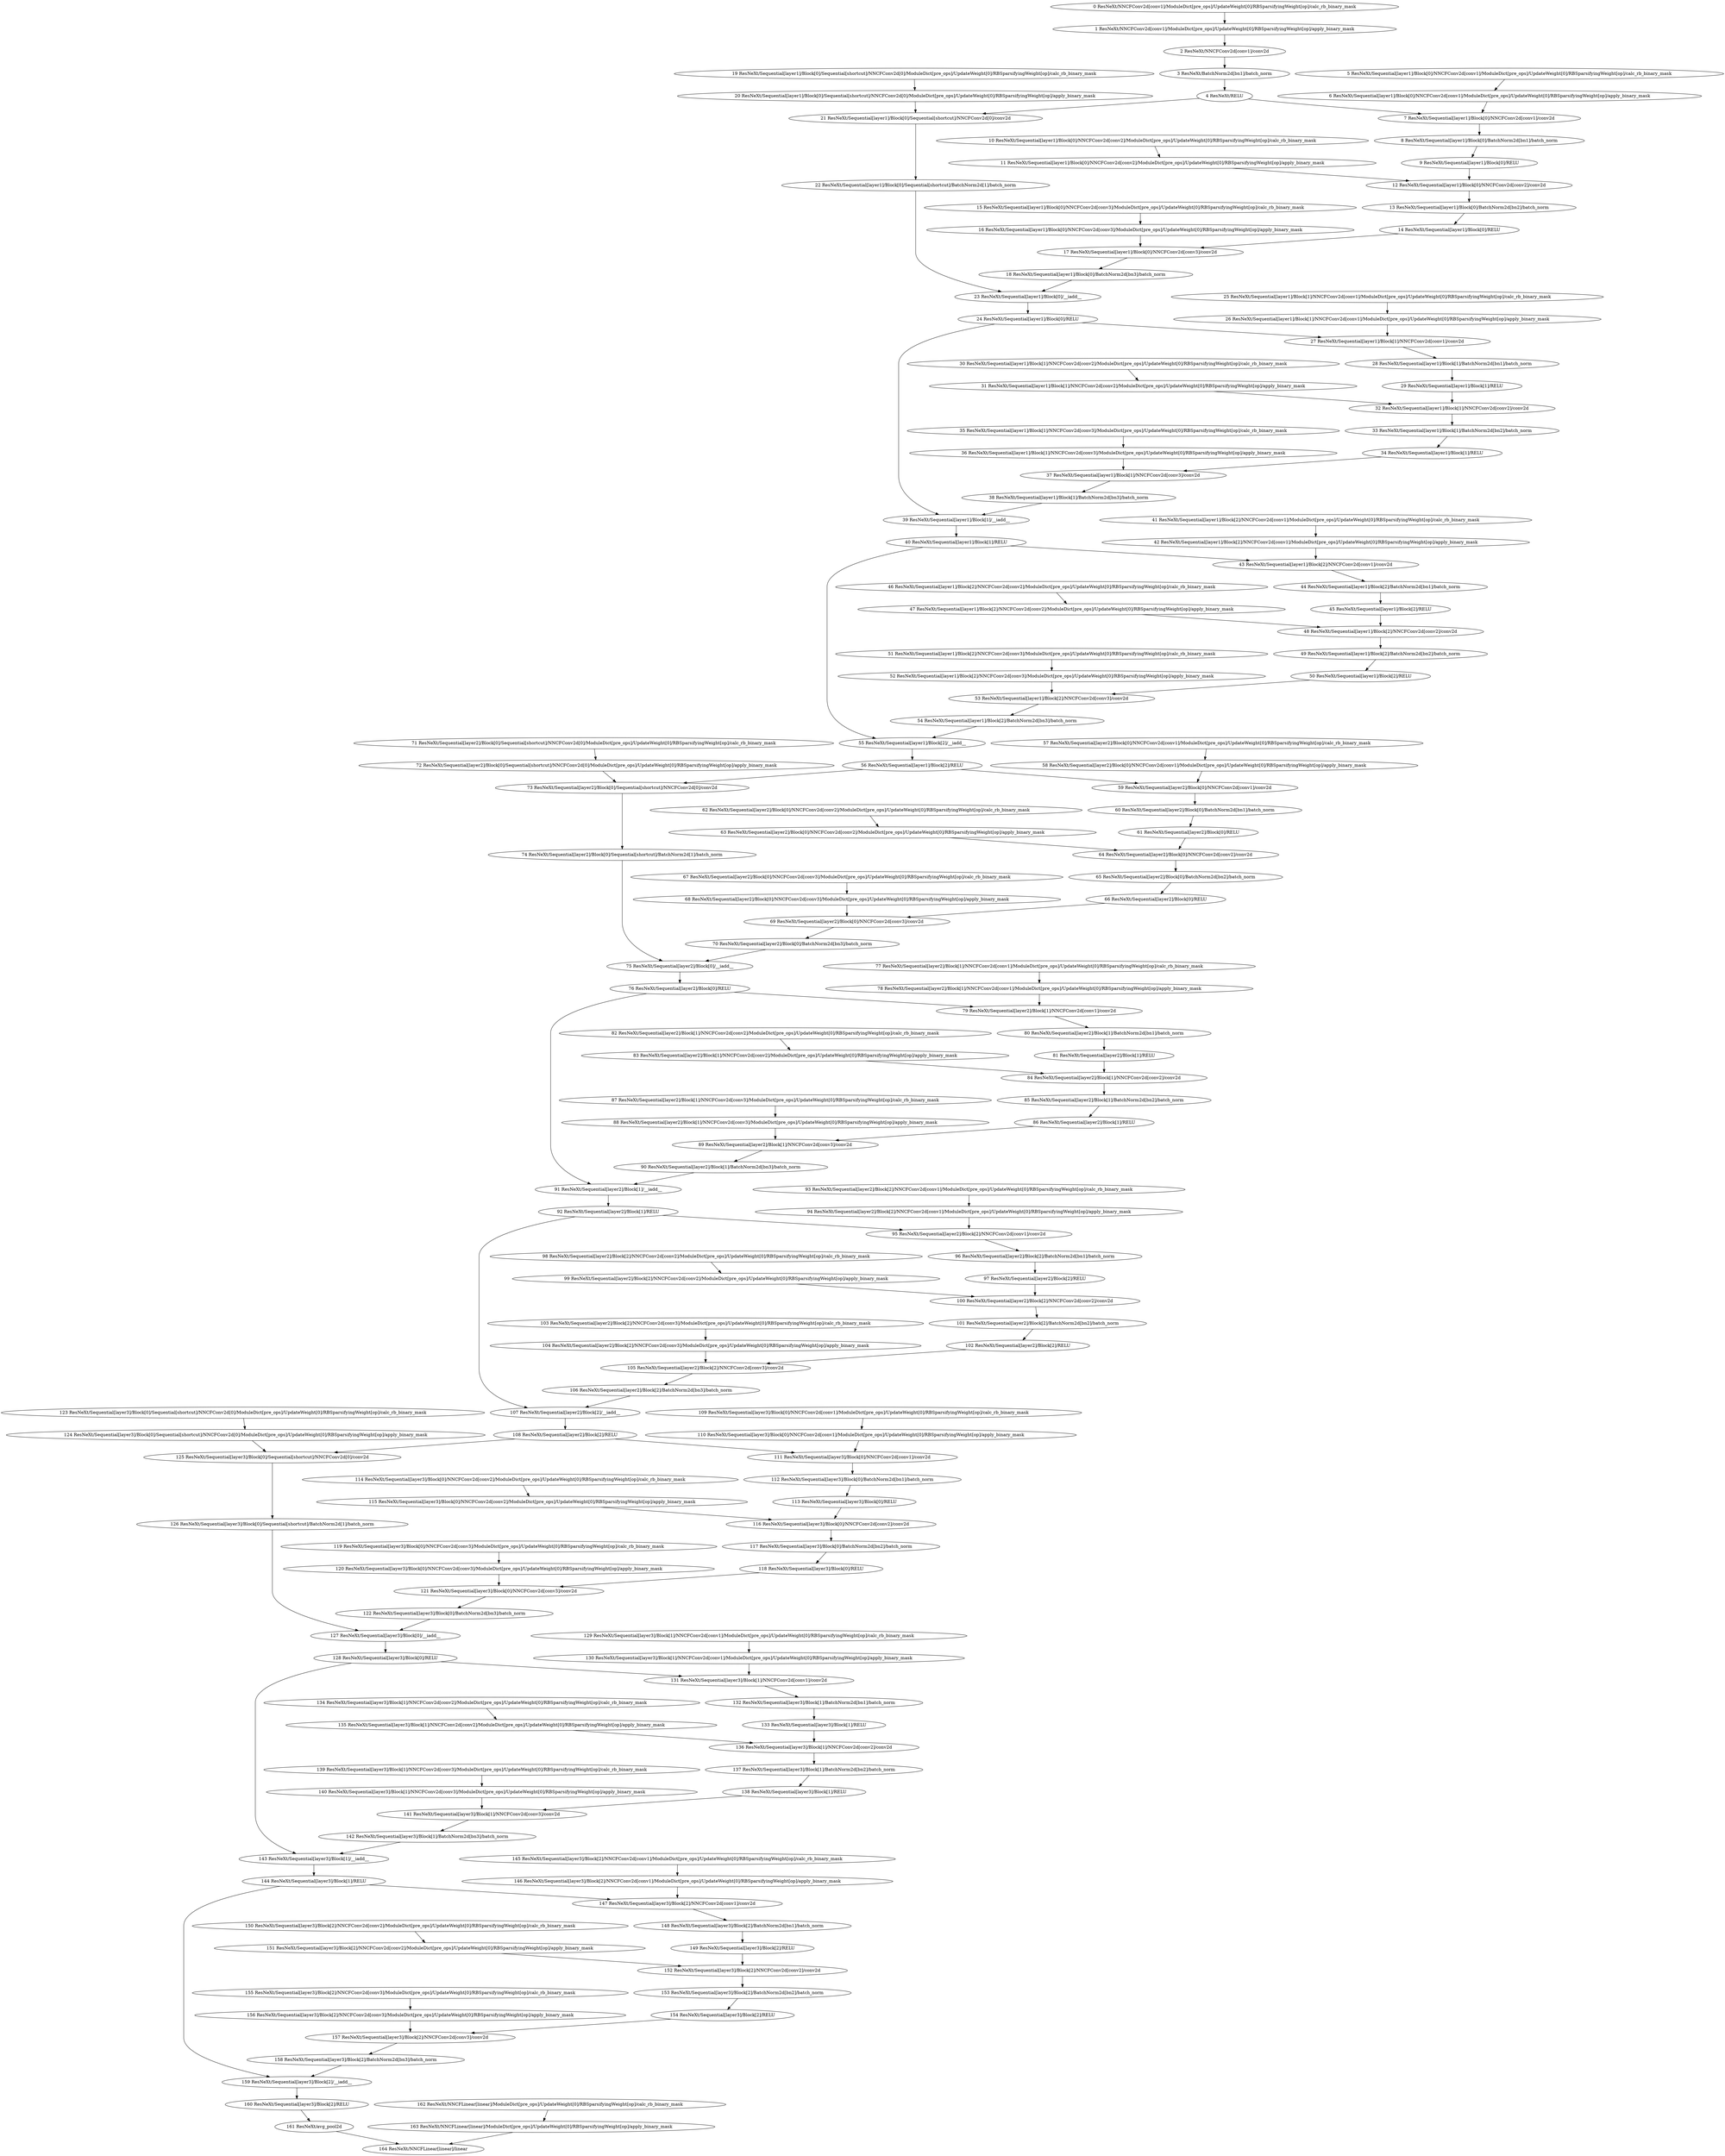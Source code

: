 strict digraph  {
"0 ResNeXt/NNCFConv2d[conv1]/ModuleDict[pre_ops]/UpdateWeight[0]/RBSparsifyingWeight[op]/calc_rb_binary_mask" [id=0, scope="ResNeXt/NNCFConv2d[conv1]/ModuleDict[pre_ops]/UpdateWeight[0]/RBSparsifyingWeight[op]", type=calc_rb_binary_mask];
"1 ResNeXt/NNCFConv2d[conv1]/ModuleDict[pre_ops]/UpdateWeight[0]/RBSparsifyingWeight[op]/apply_binary_mask" [id=1, scope="ResNeXt/NNCFConv2d[conv1]/ModuleDict[pre_ops]/UpdateWeight[0]/RBSparsifyingWeight[op]", type=apply_binary_mask];
"2 ResNeXt/NNCFConv2d[conv1]/conv2d" [id=2, scope="ResNeXt/NNCFConv2d[conv1]", type=conv2d];
"3 ResNeXt/BatchNorm2d[bn1]/batch_norm" [id=3, scope="ResNeXt/BatchNorm2d[bn1]", type=batch_norm];
"4 ResNeXt/RELU" [id=4, scope=ResNeXt, type=RELU];
"5 ResNeXt/Sequential[layer1]/Block[0]/NNCFConv2d[conv1]/ModuleDict[pre_ops]/UpdateWeight[0]/RBSparsifyingWeight[op]/calc_rb_binary_mask" [id=5, scope="ResNeXt/Sequential[layer1]/Block[0]/NNCFConv2d[conv1]/ModuleDict[pre_ops]/UpdateWeight[0]/RBSparsifyingWeight[op]", type=calc_rb_binary_mask];
"6 ResNeXt/Sequential[layer1]/Block[0]/NNCFConv2d[conv1]/ModuleDict[pre_ops]/UpdateWeight[0]/RBSparsifyingWeight[op]/apply_binary_mask" [id=6, scope="ResNeXt/Sequential[layer1]/Block[0]/NNCFConv2d[conv1]/ModuleDict[pre_ops]/UpdateWeight[0]/RBSparsifyingWeight[op]", type=apply_binary_mask];
"7 ResNeXt/Sequential[layer1]/Block[0]/NNCFConv2d[conv1]/conv2d" [id=7, scope="ResNeXt/Sequential[layer1]/Block[0]/NNCFConv2d[conv1]", type=conv2d];
"8 ResNeXt/Sequential[layer1]/Block[0]/BatchNorm2d[bn1]/batch_norm" [id=8, scope="ResNeXt/Sequential[layer1]/Block[0]/BatchNorm2d[bn1]", type=batch_norm];
"9 ResNeXt/Sequential[layer1]/Block[0]/RELU" [id=9, scope="ResNeXt/Sequential[layer1]/Block[0]", type=RELU];
"10 ResNeXt/Sequential[layer1]/Block[0]/NNCFConv2d[conv2]/ModuleDict[pre_ops]/UpdateWeight[0]/RBSparsifyingWeight[op]/calc_rb_binary_mask" [id=10, scope="ResNeXt/Sequential[layer1]/Block[0]/NNCFConv2d[conv2]/ModuleDict[pre_ops]/UpdateWeight[0]/RBSparsifyingWeight[op]", type=calc_rb_binary_mask];
"11 ResNeXt/Sequential[layer1]/Block[0]/NNCFConv2d[conv2]/ModuleDict[pre_ops]/UpdateWeight[0]/RBSparsifyingWeight[op]/apply_binary_mask" [id=11, scope="ResNeXt/Sequential[layer1]/Block[0]/NNCFConv2d[conv2]/ModuleDict[pre_ops]/UpdateWeight[0]/RBSparsifyingWeight[op]", type=apply_binary_mask];
"12 ResNeXt/Sequential[layer1]/Block[0]/NNCFConv2d[conv2]/conv2d" [id=12, scope="ResNeXt/Sequential[layer1]/Block[0]/NNCFConv2d[conv2]", type=conv2d];
"13 ResNeXt/Sequential[layer1]/Block[0]/BatchNorm2d[bn2]/batch_norm" [id=13, scope="ResNeXt/Sequential[layer1]/Block[0]/BatchNorm2d[bn2]", type=batch_norm];
"14 ResNeXt/Sequential[layer1]/Block[0]/RELU" [id=14, scope="ResNeXt/Sequential[layer1]/Block[0]", type=RELU];
"15 ResNeXt/Sequential[layer1]/Block[0]/NNCFConv2d[conv3]/ModuleDict[pre_ops]/UpdateWeight[0]/RBSparsifyingWeight[op]/calc_rb_binary_mask" [id=15, scope="ResNeXt/Sequential[layer1]/Block[0]/NNCFConv2d[conv3]/ModuleDict[pre_ops]/UpdateWeight[0]/RBSparsifyingWeight[op]", type=calc_rb_binary_mask];
"16 ResNeXt/Sequential[layer1]/Block[0]/NNCFConv2d[conv3]/ModuleDict[pre_ops]/UpdateWeight[0]/RBSparsifyingWeight[op]/apply_binary_mask" [id=16, scope="ResNeXt/Sequential[layer1]/Block[0]/NNCFConv2d[conv3]/ModuleDict[pre_ops]/UpdateWeight[0]/RBSparsifyingWeight[op]", type=apply_binary_mask];
"17 ResNeXt/Sequential[layer1]/Block[0]/NNCFConv2d[conv3]/conv2d" [id=17, scope="ResNeXt/Sequential[layer1]/Block[0]/NNCFConv2d[conv3]", type=conv2d];
"18 ResNeXt/Sequential[layer1]/Block[0]/BatchNorm2d[bn3]/batch_norm" [id=18, scope="ResNeXt/Sequential[layer1]/Block[0]/BatchNorm2d[bn3]", type=batch_norm];
"19 ResNeXt/Sequential[layer1]/Block[0]/Sequential[shortcut]/NNCFConv2d[0]/ModuleDict[pre_ops]/UpdateWeight[0]/RBSparsifyingWeight[op]/calc_rb_binary_mask" [id=19, scope="ResNeXt/Sequential[layer1]/Block[0]/Sequential[shortcut]/NNCFConv2d[0]/ModuleDict[pre_ops]/UpdateWeight[0]/RBSparsifyingWeight[op]", type=calc_rb_binary_mask];
"20 ResNeXt/Sequential[layer1]/Block[0]/Sequential[shortcut]/NNCFConv2d[0]/ModuleDict[pre_ops]/UpdateWeight[0]/RBSparsifyingWeight[op]/apply_binary_mask" [id=20, scope="ResNeXt/Sequential[layer1]/Block[0]/Sequential[shortcut]/NNCFConv2d[0]/ModuleDict[pre_ops]/UpdateWeight[0]/RBSparsifyingWeight[op]", type=apply_binary_mask];
"21 ResNeXt/Sequential[layer1]/Block[0]/Sequential[shortcut]/NNCFConv2d[0]/conv2d" [id=21, scope="ResNeXt/Sequential[layer1]/Block[0]/Sequential[shortcut]/NNCFConv2d[0]", type=conv2d];
"22 ResNeXt/Sequential[layer1]/Block[0]/Sequential[shortcut]/BatchNorm2d[1]/batch_norm" [id=22, scope="ResNeXt/Sequential[layer1]/Block[0]/Sequential[shortcut]/BatchNorm2d[1]", type=batch_norm];
"23 ResNeXt/Sequential[layer1]/Block[0]/__iadd__" [id=23, scope="ResNeXt/Sequential[layer1]/Block[0]", type=__iadd__];
"24 ResNeXt/Sequential[layer1]/Block[0]/RELU" [id=24, scope="ResNeXt/Sequential[layer1]/Block[0]", type=RELU];
"25 ResNeXt/Sequential[layer1]/Block[1]/NNCFConv2d[conv1]/ModuleDict[pre_ops]/UpdateWeight[0]/RBSparsifyingWeight[op]/calc_rb_binary_mask" [id=25, scope="ResNeXt/Sequential[layer1]/Block[1]/NNCFConv2d[conv1]/ModuleDict[pre_ops]/UpdateWeight[0]/RBSparsifyingWeight[op]", type=calc_rb_binary_mask];
"26 ResNeXt/Sequential[layer1]/Block[1]/NNCFConv2d[conv1]/ModuleDict[pre_ops]/UpdateWeight[0]/RBSparsifyingWeight[op]/apply_binary_mask" [id=26, scope="ResNeXt/Sequential[layer1]/Block[1]/NNCFConv2d[conv1]/ModuleDict[pre_ops]/UpdateWeight[0]/RBSparsifyingWeight[op]", type=apply_binary_mask];
"27 ResNeXt/Sequential[layer1]/Block[1]/NNCFConv2d[conv1]/conv2d" [id=27, scope="ResNeXt/Sequential[layer1]/Block[1]/NNCFConv2d[conv1]", type=conv2d];
"28 ResNeXt/Sequential[layer1]/Block[1]/BatchNorm2d[bn1]/batch_norm" [id=28, scope="ResNeXt/Sequential[layer1]/Block[1]/BatchNorm2d[bn1]", type=batch_norm];
"29 ResNeXt/Sequential[layer1]/Block[1]/RELU" [id=29, scope="ResNeXt/Sequential[layer1]/Block[1]", type=RELU];
"30 ResNeXt/Sequential[layer1]/Block[1]/NNCFConv2d[conv2]/ModuleDict[pre_ops]/UpdateWeight[0]/RBSparsifyingWeight[op]/calc_rb_binary_mask" [id=30, scope="ResNeXt/Sequential[layer1]/Block[1]/NNCFConv2d[conv2]/ModuleDict[pre_ops]/UpdateWeight[0]/RBSparsifyingWeight[op]", type=calc_rb_binary_mask];
"31 ResNeXt/Sequential[layer1]/Block[1]/NNCFConv2d[conv2]/ModuleDict[pre_ops]/UpdateWeight[0]/RBSparsifyingWeight[op]/apply_binary_mask" [id=31, scope="ResNeXt/Sequential[layer1]/Block[1]/NNCFConv2d[conv2]/ModuleDict[pre_ops]/UpdateWeight[0]/RBSparsifyingWeight[op]", type=apply_binary_mask];
"32 ResNeXt/Sequential[layer1]/Block[1]/NNCFConv2d[conv2]/conv2d" [id=32, scope="ResNeXt/Sequential[layer1]/Block[1]/NNCFConv2d[conv2]", type=conv2d];
"33 ResNeXt/Sequential[layer1]/Block[1]/BatchNorm2d[bn2]/batch_norm" [id=33, scope="ResNeXt/Sequential[layer1]/Block[1]/BatchNorm2d[bn2]", type=batch_norm];
"34 ResNeXt/Sequential[layer1]/Block[1]/RELU" [id=34, scope="ResNeXt/Sequential[layer1]/Block[1]", type=RELU];
"35 ResNeXt/Sequential[layer1]/Block[1]/NNCFConv2d[conv3]/ModuleDict[pre_ops]/UpdateWeight[0]/RBSparsifyingWeight[op]/calc_rb_binary_mask" [id=35, scope="ResNeXt/Sequential[layer1]/Block[1]/NNCFConv2d[conv3]/ModuleDict[pre_ops]/UpdateWeight[0]/RBSparsifyingWeight[op]", type=calc_rb_binary_mask];
"36 ResNeXt/Sequential[layer1]/Block[1]/NNCFConv2d[conv3]/ModuleDict[pre_ops]/UpdateWeight[0]/RBSparsifyingWeight[op]/apply_binary_mask" [id=36, scope="ResNeXt/Sequential[layer1]/Block[1]/NNCFConv2d[conv3]/ModuleDict[pre_ops]/UpdateWeight[0]/RBSparsifyingWeight[op]", type=apply_binary_mask];
"37 ResNeXt/Sequential[layer1]/Block[1]/NNCFConv2d[conv3]/conv2d" [id=37, scope="ResNeXt/Sequential[layer1]/Block[1]/NNCFConv2d[conv3]", type=conv2d];
"38 ResNeXt/Sequential[layer1]/Block[1]/BatchNorm2d[bn3]/batch_norm" [id=38, scope="ResNeXt/Sequential[layer1]/Block[1]/BatchNorm2d[bn3]", type=batch_norm];
"39 ResNeXt/Sequential[layer1]/Block[1]/__iadd__" [id=39, scope="ResNeXt/Sequential[layer1]/Block[1]", type=__iadd__];
"40 ResNeXt/Sequential[layer1]/Block[1]/RELU" [id=40, scope="ResNeXt/Sequential[layer1]/Block[1]", type=RELU];
"41 ResNeXt/Sequential[layer1]/Block[2]/NNCFConv2d[conv1]/ModuleDict[pre_ops]/UpdateWeight[0]/RBSparsifyingWeight[op]/calc_rb_binary_mask" [id=41, scope="ResNeXt/Sequential[layer1]/Block[2]/NNCFConv2d[conv1]/ModuleDict[pre_ops]/UpdateWeight[0]/RBSparsifyingWeight[op]", type=calc_rb_binary_mask];
"42 ResNeXt/Sequential[layer1]/Block[2]/NNCFConv2d[conv1]/ModuleDict[pre_ops]/UpdateWeight[0]/RBSparsifyingWeight[op]/apply_binary_mask" [id=42, scope="ResNeXt/Sequential[layer1]/Block[2]/NNCFConv2d[conv1]/ModuleDict[pre_ops]/UpdateWeight[0]/RBSparsifyingWeight[op]", type=apply_binary_mask];
"43 ResNeXt/Sequential[layer1]/Block[2]/NNCFConv2d[conv1]/conv2d" [id=43, scope="ResNeXt/Sequential[layer1]/Block[2]/NNCFConv2d[conv1]", type=conv2d];
"44 ResNeXt/Sequential[layer1]/Block[2]/BatchNorm2d[bn1]/batch_norm" [id=44, scope="ResNeXt/Sequential[layer1]/Block[2]/BatchNorm2d[bn1]", type=batch_norm];
"45 ResNeXt/Sequential[layer1]/Block[2]/RELU" [id=45, scope="ResNeXt/Sequential[layer1]/Block[2]", type=RELU];
"46 ResNeXt/Sequential[layer1]/Block[2]/NNCFConv2d[conv2]/ModuleDict[pre_ops]/UpdateWeight[0]/RBSparsifyingWeight[op]/calc_rb_binary_mask" [id=46, scope="ResNeXt/Sequential[layer1]/Block[2]/NNCFConv2d[conv2]/ModuleDict[pre_ops]/UpdateWeight[0]/RBSparsifyingWeight[op]", type=calc_rb_binary_mask];
"47 ResNeXt/Sequential[layer1]/Block[2]/NNCFConv2d[conv2]/ModuleDict[pre_ops]/UpdateWeight[0]/RBSparsifyingWeight[op]/apply_binary_mask" [id=47, scope="ResNeXt/Sequential[layer1]/Block[2]/NNCFConv2d[conv2]/ModuleDict[pre_ops]/UpdateWeight[0]/RBSparsifyingWeight[op]", type=apply_binary_mask];
"48 ResNeXt/Sequential[layer1]/Block[2]/NNCFConv2d[conv2]/conv2d" [id=48, scope="ResNeXt/Sequential[layer1]/Block[2]/NNCFConv2d[conv2]", type=conv2d];
"49 ResNeXt/Sequential[layer1]/Block[2]/BatchNorm2d[bn2]/batch_norm" [id=49, scope="ResNeXt/Sequential[layer1]/Block[2]/BatchNorm2d[bn2]", type=batch_norm];
"50 ResNeXt/Sequential[layer1]/Block[2]/RELU" [id=50, scope="ResNeXt/Sequential[layer1]/Block[2]", type=RELU];
"51 ResNeXt/Sequential[layer1]/Block[2]/NNCFConv2d[conv3]/ModuleDict[pre_ops]/UpdateWeight[0]/RBSparsifyingWeight[op]/calc_rb_binary_mask" [id=51, scope="ResNeXt/Sequential[layer1]/Block[2]/NNCFConv2d[conv3]/ModuleDict[pre_ops]/UpdateWeight[0]/RBSparsifyingWeight[op]", type=calc_rb_binary_mask];
"52 ResNeXt/Sequential[layer1]/Block[2]/NNCFConv2d[conv3]/ModuleDict[pre_ops]/UpdateWeight[0]/RBSparsifyingWeight[op]/apply_binary_mask" [id=52, scope="ResNeXt/Sequential[layer1]/Block[2]/NNCFConv2d[conv3]/ModuleDict[pre_ops]/UpdateWeight[0]/RBSparsifyingWeight[op]", type=apply_binary_mask];
"53 ResNeXt/Sequential[layer1]/Block[2]/NNCFConv2d[conv3]/conv2d" [id=53, scope="ResNeXt/Sequential[layer1]/Block[2]/NNCFConv2d[conv3]", type=conv2d];
"54 ResNeXt/Sequential[layer1]/Block[2]/BatchNorm2d[bn3]/batch_norm" [id=54, scope="ResNeXt/Sequential[layer1]/Block[2]/BatchNorm2d[bn3]", type=batch_norm];
"55 ResNeXt/Sequential[layer1]/Block[2]/__iadd__" [id=55, scope="ResNeXt/Sequential[layer1]/Block[2]", type=__iadd__];
"56 ResNeXt/Sequential[layer1]/Block[2]/RELU" [id=56, scope="ResNeXt/Sequential[layer1]/Block[2]", type=RELU];
"57 ResNeXt/Sequential[layer2]/Block[0]/NNCFConv2d[conv1]/ModuleDict[pre_ops]/UpdateWeight[0]/RBSparsifyingWeight[op]/calc_rb_binary_mask" [id=57, scope="ResNeXt/Sequential[layer2]/Block[0]/NNCFConv2d[conv1]/ModuleDict[pre_ops]/UpdateWeight[0]/RBSparsifyingWeight[op]", type=calc_rb_binary_mask];
"58 ResNeXt/Sequential[layer2]/Block[0]/NNCFConv2d[conv1]/ModuleDict[pre_ops]/UpdateWeight[0]/RBSparsifyingWeight[op]/apply_binary_mask" [id=58, scope="ResNeXt/Sequential[layer2]/Block[0]/NNCFConv2d[conv1]/ModuleDict[pre_ops]/UpdateWeight[0]/RBSparsifyingWeight[op]", type=apply_binary_mask];
"59 ResNeXt/Sequential[layer2]/Block[0]/NNCFConv2d[conv1]/conv2d" [id=59, scope="ResNeXt/Sequential[layer2]/Block[0]/NNCFConv2d[conv1]", type=conv2d];
"60 ResNeXt/Sequential[layer2]/Block[0]/BatchNorm2d[bn1]/batch_norm" [id=60, scope="ResNeXt/Sequential[layer2]/Block[0]/BatchNorm2d[bn1]", type=batch_norm];
"61 ResNeXt/Sequential[layer2]/Block[0]/RELU" [id=61, scope="ResNeXt/Sequential[layer2]/Block[0]", type=RELU];
"62 ResNeXt/Sequential[layer2]/Block[0]/NNCFConv2d[conv2]/ModuleDict[pre_ops]/UpdateWeight[0]/RBSparsifyingWeight[op]/calc_rb_binary_mask" [id=62, scope="ResNeXt/Sequential[layer2]/Block[0]/NNCFConv2d[conv2]/ModuleDict[pre_ops]/UpdateWeight[0]/RBSparsifyingWeight[op]", type=calc_rb_binary_mask];
"63 ResNeXt/Sequential[layer2]/Block[0]/NNCFConv2d[conv2]/ModuleDict[pre_ops]/UpdateWeight[0]/RBSparsifyingWeight[op]/apply_binary_mask" [id=63, scope="ResNeXt/Sequential[layer2]/Block[0]/NNCFConv2d[conv2]/ModuleDict[pre_ops]/UpdateWeight[0]/RBSparsifyingWeight[op]", type=apply_binary_mask];
"64 ResNeXt/Sequential[layer2]/Block[0]/NNCFConv2d[conv2]/conv2d" [id=64, scope="ResNeXt/Sequential[layer2]/Block[0]/NNCFConv2d[conv2]", type=conv2d];
"65 ResNeXt/Sequential[layer2]/Block[0]/BatchNorm2d[bn2]/batch_norm" [id=65, scope="ResNeXt/Sequential[layer2]/Block[0]/BatchNorm2d[bn2]", type=batch_norm];
"66 ResNeXt/Sequential[layer2]/Block[0]/RELU" [id=66, scope="ResNeXt/Sequential[layer2]/Block[0]", type=RELU];
"67 ResNeXt/Sequential[layer2]/Block[0]/NNCFConv2d[conv3]/ModuleDict[pre_ops]/UpdateWeight[0]/RBSparsifyingWeight[op]/calc_rb_binary_mask" [id=67, scope="ResNeXt/Sequential[layer2]/Block[0]/NNCFConv2d[conv3]/ModuleDict[pre_ops]/UpdateWeight[0]/RBSparsifyingWeight[op]", type=calc_rb_binary_mask];
"68 ResNeXt/Sequential[layer2]/Block[0]/NNCFConv2d[conv3]/ModuleDict[pre_ops]/UpdateWeight[0]/RBSparsifyingWeight[op]/apply_binary_mask" [id=68, scope="ResNeXt/Sequential[layer2]/Block[0]/NNCFConv2d[conv3]/ModuleDict[pre_ops]/UpdateWeight[0]/RBSparsifyingWeight[op]", type=apply_binary_mask];
"69 ResNeXt/Sequential[layer2]/Block[0]/NNCFConv2d[conv3]/conv2d" [id=69, scope="ResNeXt/Sequential[layer2]/Block[0]/NNCFConv2d[conv3]", type=conv2d];
"70 ResNeXt/Sequential[layer2]/Block[0]/BatchNorm2d[bn3]/batch_norm" [id=70, scope="ResNeXt/Sequential[layer2]/Block[0]/BatchNorm2d[bn3]", type=batch_norm];
"71 ResNeXt/Sequential[layer2]/Block[0]/Sequential[shortcut]/NNCFConv2d[0]/ModuleDict[pre_ops]/UpdateWeight[0]/RBSparsifyingWeight[op]/calc_rb_binary_mask" [id=71, scope="ResNeXt/Sequential[layer2]/Block[0]/Sequential[shortcut]/NNCFConv2d[0]/ModuleDict[pre_ops]/UpdateWeight[0]/RBSparsifyingWeight[op]", type=calc_rb_binary_mask];
"72 ResNeXt/Sequential[layer2]/Block[0]/Sequential[shortcut]/NNCFConv2d[0]/ModuleDict[pre_ops]/UpdateWeight[0]/RBSparsifyingWeight[op]/apply_binary_mask" [id=72, scope="ResNeXt/Sequential[layer2]/Block[0]/Sequential[shortcut]/NNCFConv2d[0]/ModuleDict[pre_ops]/UpdateWeight[0]/RBSparsifyingWeight[op]", type=apply_binary_mask];
"73 ResNeXt/Sequential[layer2]/Block[0]/Sequential[shortcut]/NNCFConv2d[0]/conv2d" [id=73, scope="ResNeXt/Sequential[layer2]/Block[0]/Sequential[shortcut]/NNCFConv2d[0]", type=conv2d];
"74 ResNeXt/Sequential[layer2]/Block[0]/Sequential[shortcut]/BatchNorm2d[1]/batch_norm" [id=74, scope="ResNeXt/Sequential[layer2]/Block[0]/Sequential[shortcut]/BatchNorm2d[1]", type=batch_norm];
"75 ResNeXt/Sequential[layer2]/Block[0]/__iadd__" [id=75, scope="ResNeXt/Sequential[layer2]/Block[0]", type=__iadd__];
"76 ResNeXt/Sequential[layer2]/Block[0]/RELU" [id=76, scope="ResNeXt/Sequential[layer2]/Block[0]", type=RELU];
"77 ResNeXt/Sequential[layer2]/Block[1]/NNCFConv2d[conv1]/ModuleDict[pre_ops]/UpdateWeight[0]/RBSparsifyingWeight[op]/calc_rb_binary_mask" [id=77, scope="ResNeXt/Sequential[layer2]/Block[1]/NNCFConv2d[conv1]/ModuleDict[pre_ops]/UpdateWeight[0]/RBSparsifyingWeight[op]", type=calc_rb_binary_mask];
"78 ResNeXt/Sequential[layer2]/Block[1]/NNCFConv2d[conv1]/ModuleDict[pre_ops]/UpdateWeight[0]/RBSparsifyingWeight[op]/apply_binary_mask" [id=78, scope="ResNeXt/Sequential[layer2]/Block[1]/NNCFConv2d[conv1]/ModuleDict[pre_ops]/UpdateWeight[0]/RBSparsifyingWeight[op]", type=apply_binary_mask];
"79 ResNeXt/Sequential[layer2]/Block[1]/NNCFConv2d[conv1]/conv2d" [id=79, scope="ResNeXt/Sequential[layer2]/Block[1]/NNCFConv2d[conv1]", type=conv2d];
"80 ResNeXt/Sequential[layer2]/Block[1]/BatchNorm2d[bn1]/batch_norm" [id=80, scope="ResNeXt/Sequential[layer2]/Block[1]/BatchNorm2d[bn1]", type=batch_norm];
"81 ResNeXt/Sequential[layer2]/Block[1]/RELU" [id=81, scope="ResNeXt/Sequential[layer2]/Block[1]", type=RELU];
"82 ResNeXt/Sequential[layer2]/Block[1]/NNCFConv2d[conv2]/ModuleDict[pre_ops]/UpdateWeight[0]/RBSparsifyingWeight[op]/calc_rb_binary_mask" [id=82, scope="ResNeXt/Sequential[layer2]/Block[1]/NNCFConv2d[conv2]/ModuleDict[pre_ops]/UpdateWeight[0]/RBSparsifyingWeight[op]", type=calc_rb_binary_mask];
"83 ResNeXt/Sequential[layer2]/Block[1]/NNCFConv2d[conv2]/ModuleDict[pre_ops]/UpdateWeight[0]/RBSparsifyingWeight[op]/apply_binary_mask" [id=83, scope="ResNeXt/Sequential[layer2]/Block[1]/NNCFConv2d[conv2]/ModuleDict[pre_ops]/UpdateWeight[0]/RBSparsifyingWeight[op]", type=apply_binary_mask];
"84 ResNeXt/Sequential[layer2]/Block[1]/NNCFConv2d[conv2]/conv2d" [id=84, scope="ResNeXt/Sequential[layer2]/Block[1]/NNCFConv2d[conv2]", type=conv2d];
"85 ResNeXt/Sequential[layer2]/Block[1]/BatchNorm2d[bn2]/batch_norm" [id=85, scope="ResNeXt/Sequential[layer2]/Block[1]/BatchNorm2d[bn2]", type=batch_norm];
"86 ResNeXt/Sequential[layer2]/Block[1]/RELU" [id=86, scope="ResNeXt/Sequential[layer2]/Block[1]", type=RELU];
"87 ResNeXt/Sequential[layer2]/Block[1]/NNCFConv2d[conv3]/ModuleDict[pre_ops]/UpdateWeight[0]/RBSparsifyingWeight[op]/calc_rb_binary_mask" [id=87, scope="ResNeXt/Sequential[layer2]/Block[1]/NNCFConv2d[conv3]/ModuleDict[pre_ops]/UpdateWeight[0]/RBSparsifyingWeight[op]", type=calc_rb_binary_mask];
"88 ResNeXt/Sequential[layer2]/Block[1]/NNCFConv2d[conv3]/ModuleDict[pre_ops]/UpdateWeight[0]/RBSparsifyingWeight[op]/apply_binary_mask" [id=88, scope="ResNeXt/Sequential[layer2]/Block[1]/NNCFConv2d[conv3]/ModuleDict[pre_ops]/UpdateWeight[0]/RBSparsifyingWeight[op]", type=apply_binary_mask];
"89 ResNeXt/Sequential[layer2]/Block[1]/NNCFConv2d[conv3]/conv2d" [id=89, scope="ResNeXt/Sequential[layer2]/Block[1]/NNCFConv2d[conv3]", type=conv2d];
"90 ResNeXt/Sequential[layer2]/Block[1]/BatchNorm2d[bn3]/batch_norm" [id=90, scope="ResNeXt/Sequential[layer2]/Block[1]/BatchNorm2d[bn3]", type=batch_norm];
"91 ResNeXt/Sequential[layer2]/Block[1]/__iadd__" [id=91, scope="ResNeXt/Sequential[layer2]/Block[1]", type=__iadd__];
"92 ResNeXt/Sequential[layer2]/Block[1]/RELU" [id=92, scope="ResNeXt/Sequential[layer2]/Block[1]", type=RELU];
"93 ResNeXt/Sequential[layer2]/Block[2]/NNCFConv2d[conv1]/ModuleDict[pre_ops]/UpdateWeight[0]/RBSparsifyingWeight[op]/calc_rb_binary_mask" [id=93, scope="ResNeXt/Sequential[layer2]/Block[2]/NNCFConv2d[conv1]/ModuleDict[pre_ops]/UpdateWeight[0]/RBSparsifyingWeight[op]", type=calc_rb_binary_mask];
"94 ResNeXt/Sequential[layer2]/Block[2]/NNCFConv2d[conv1]/ModuleDict[pre_ops]/UpdateWeight[0]/RBSparsifyingWeight[op]/apply_binary_mask" [id=94, scope="ResNeXt/Sequential[layer2]/Block[2]/NNCFConv2d[conv1]/ModuleDict[pre_ops]/UpdateWeight[0]/RBSparsifyingWeight[op]", type=apply_binary_mask];
"95 ResNeXt/Sequential[layer2]/Block[2]/NNCFConv2d[conv1]/conv2d" [id=95, scope="ResNeXt/Sequential[layer2]/Block[2]/NNCFConv2d[conv1]", type=conv2d];
"96 ResNeXt/Sequential[layer2]/Block[2]/BatchNorm2d[bn1]/batch_norm" [id=96, scope="ResNeXt/Sequential[layer2]/Block[2]/BatchNorm2d[bn1]", type=batch_norm];
"97 ResNeXt/Sequential[layer2]/Block[2]/RELU" [id=97, scope="ResNeXt/Sequential[layer2]/Block[2]", type=RELU];
"98 ResNeXt/Sequential[layer2]/Block[2]/NNCFConv2d[conv2]/ModuleDict[pre_ops]/UpdateWeight[0]/RBSparsifyingWeight[op]/calc_rb_binary_mask" [id=98, scope="ResNeXt/Sequential[layer2]/Block[2]/NNCFConv2d[conv2]/ModuleDict[pre_ops]/UpdateWeight[0]/RBSparsifyingWeight[op]", type=calc_rb_binary_mask];
"99 ResNeXt/Sequential[layer2]/Block[2]/NNCFConv2d[conv2]/ModuleDict[pre_ops]/UpdateWeight[0]/RBSparsifyingWeight[op]/apply_binary_mask" [id=99, scope="ResNeXt/Sequential[layer2]/Block[2]/NNCFConv2d[conv2]/ModuleDict[pre_ops]/UpdateWeight[0]/RBSparsifyingWeight[op]", type=apply_binary_mask];
"100 ResNeXt/Sequential[layer2]/Block[2]/NNCFConv2d[conv2]/conv2d" [id=100, scope="ResNeXt/Sequential[layer2]/Block[2]/NNCFConv2d[conv2]", type=conv2d];
"101 ResNeXt/Sequential[layer2]/Block[2]/BatchNorm2d[bn2]/batch_norm" [id=101, scope="ResNeXt/Sequential[layer2]/Block[2]/BatchNorm2d[bn2]", type=batch_norm];
"102 ResNeXt/Sequential[layer2]/Block[2]/RELU" [id=102, scope="ResNeXt/Sequential[layer2]/Block[2]", type=RELU];
"103 ResNeXt/Sequential[layer2]/Block[2]/NNCFConv2d[conv3]/ModuleDict[pre_ops]/UpdateWeight[0]/RBSparsifyingWeight[op]/calc_rb_binary_mask" [id=103, scope="ResNeXt/Sequential[layer2]/Block[2]/NNCFConv2d[conv3]/ModuleDict[pre_ops]/UpdateWeight[0]/RBSparsifyingWeight[op]", type=calc_rb_binary_mask];
"104 ResNeXt/Sequential[layer2]/Block[2]/NNCFConv2d[conv3]/ModuleDict[pre_ops]/UpdateWeight[0]/RBSparsifyingWeight[op]/apply_binary_mask" [id=104, scope="ResNeXt/Sequential[layer2]/Block[2]/NNCFConv2d[conv3]/ModuleDict[pre_ops]/UpdateWeight[0]/RBSparsifyingWeight[op]", type=apply_binary_mask];
"105 ResNeXt/Sequential[layer2]/Block[2]/NNCFConv2d[conv3]/conv2d" [id=105, scope="ResNeXt/Sequential[layer2]/Block[2]/NNCFConv2d[conv3]", type=conv2d];
"106 ResNeXt/Sequential[layer2]/Block[2]/BatchNorm2d[bn3]/batch_norm" [id=106, scope="ResNeXt/Sequential[layer2]/Block[2]/BatchNorm2d[bn3]", type=batch_norm];
"107 ResNeXt/Sequential[layer2]/Block[2]/__iadd__" [id=107, scope="ResNeXt/Sequential[layer2]/Block[2]", type=__iadd__];
"108 ResNeXt/Sequential[layer2]/Block[2]/RELU" [id=108, scope="ResNeXt/Sequential[layer2]/Block[2]", type=RELU];
"109 ResNeXt/Sequential[layer3]/Block[0]/NNCFConv2d[conv1]/ModuleDict[pre_ops]/UpdateWeight[0]/RBSparsifyingWeight[op]/calc_rb_binary_mask" [id=109, scope="ResNeXt/Sequential[layer3]/Block[0]/NNCFConv2d[conv1]/ModuleDict[pre_ops]/UpdateWeight[0]/RBSparsifyingWeight[op]", type=calc_rb_binary_mask];
"110 ResNeXt/Sequential[layer3]/Block[0]/NNCFConv2d[conv1]/ModuleDict[pre_ops]/UpdateWeight[0]/RBSparsifyingWeight[op]/apply_binary_mask" [id=110, scope="ResNeXt/Sequential[layer3]/Block[0]/NNCFConv2d[conv1]/ModuleDict[pre_ops]/UpdateWeight[0]/RBSparsifyingWeight[op]", type=apply_binary_mask];
"111 ResNeXt/Sequential[layer3]/Block[0]/NNCFConv2d[conv1]/conv2d" [id=111, scope="ResNeXt/Sequential[layer3]/Block[0]/NNCFConv2d[conv1]", type=conv2d];
"112 ResNeXt/Sequential[layer3]/Block[0]/BatchNorm2d[bn1]/batch_norm" [id=112, scope="ResNeXt/Sequential[layer3]/Block[0]/BatchNorm2d[bn1]", type=batch_norm];
"113 ResNeXt/Sequential[layer3]/Block[0]/RELU" [id=113, scope="ResNeXt/Sequential[layer3]/Block[0]", type=RELU];
"114 ResNeXt/Sequential[layer3]/Block[0]/NNCFConv2d[conv2]/ModuleDict[pre_ops]/UpdateWeight[0]/RBSparsifyingWeight[op]/calc_rb_binary_mask" [id=114, scope="ResNeXt/Sequential[layer3]/Block[0]/NNCFConv2d[conv2]/ModuleDict[pre_ops]/UpdateWeight[0]/RBSparsifyingWeight[op]", type=calc_rb_binary_mask];
"115 ResNeXt/Sequential[layer3]/Block[0]/NNCFConv2d[conv2]/ModuleDict[pre_ops]/UpdateWeight[0]/RBSparsifyingWeight[op]/apply_binary_mask" [id=115, scope="ResNeXt/Sequential[layer3]/Block[0]/NNCFConv2d[conv2]/ModuleDict[pre_ops]/UpdateWeight[0]/RBSparsifyingWeight[op]", type=apply_binary_mask];
"116 ResNeXt/Sequential[layer3]/Block[0]/NNCFConv2d[conv2]/conv2d" [id=116, scope="ResNeXt/Sequential[layer3]/Block[0]/NNCFConv2d[conv2]", type=conv2d];
"117 ResNeXt/Sequential[layer3]/Block[0]/BatchNorm2d[bn2]/batch_norm" [id=117, scope="ResNeXt/Sequential[layer3]/Block[0]/BatchNorm2d[bn2]", type=batch_norm];
"118 ResNeXt/Sequential[layer3]/Block[0]/RELU" [id=118, scope="ResNeXt/Sequential[layer3]/Block[0]", type=RELU];
"119 ResNeXt/Sequential[layer3]/Block[0]/NNCFConv2d[conv3]/ModuleDict[pre_ops]/UpdateWeight[0]/RBSparsifyingWeight[op]/calc_rb_binary_mask" [id=119, scope="ResNeXt/Sequential[layer3]/Block[0]/NNCFConv2d[conv3]/ModuleDict[pre_ops]/UpdateWeight[0]/RBSparsifyingWeight[op]", type=calc_rb_binary_mask];
"120 ResNeXt/Sequential[layer3]/Block[0]/NNCFConv2d[conv3]/ModuleDict[pre_ops]/UpdateWeight[0]/RBSparsifyingWeight[op]/apply_binary_mask" [id=120, scope="ResNeXt/Sequential[layer3]/Block[0]/NNCFConv2d[conv3]/ModuleDict[pre_ops]/UpdateWeight[0]/RBSparsifyingWeight[op]", type=apply_binary_mask];
"121 ResNeXt/Sequential[layer3]/Block[0]/NNCFConv2d[conv3]/conv2d" [id=121, scope="ResNeXt/Sequential[layer3]/Block[0]/NNCFConv2d[conv3]", type=conv2d];
"122 ResNeXt/Sequential[layer3]/Block[0]/BatchNorm2d[bn3]/batch_norm" [id=122, scope="ResNeXt/Sequential[layer3]/Block[0]/BatchNorm2d[bn3]", type=batch_norm];
"123 ResNeXt/Sequential[layer3]/Block[0]/Sequential[shortcut]/NNCFConv2d[0]/ModuleDict[pre_ops]/UpdateWeight[0]/RBSparsifyingWeight[op]/calc_rb_binary_mask" [id=123, scope="ResNeXt/Sequential[layer3]/Block[0]/Sequential[shortcut]/NNCFConv2d[0]/ModuleDict[pre_ops]/UpdateWeight[0]/RBSparsifyingWeight[op]", type=calc_rb_binary_mask];
"124 ResNeXt/Sequential[layer3]/Block[0]/Sequential[shortcut]/NNCFConv2d[0]/ModuleDict[pre_ops]/UpdateWeight[0]/RBSparsifyingWeight[op]/apply_binary_mask" [id=124, scope="ResNeXt/Sequential[layer3]/Block[0]/Sequential[shortcut]/NNCFConv2d[0]/ModuleDict[pre_ops]/UpdateWeight[0]/RBSparsifyingWeight[op]", type=apply_binary_mask];
"125 ResNeXt/Sequential[layer3]/Block[0]/Sequential[shortcut]/NNCFConv2d[0]/conv2d" [id=125, scope="ResNeXt/Sequential[layer3]/Block[0]/Sequential[shortcut]/NNCFConv2d[0]", type=conv2d];
"126 ResNeXt/Sequential[layer3]/Block[0]/Sequential[shortcut]/BatchNorm2d[1]/batch_norm" [id=126, scope="ResNeXt/Sequential[layer3]/Block[0]/Sequential[shortcut]/BatchNorm2d[1]", type=batch_norm];
"127 ResNeXt/Sequential[layer3]/Block[0]/__iadd__" [id=127, scope="ResNeXt/Sequential[layer3]/Block[0]", type=__iadd__];
"128 ResNeXt/Sequential[layer3]/Block[0]/RELU" [id=128, scope="ResNeXt/Sequential[layer3]/Block[0]", type=RELU];
"129 ResNeXt/Sequential[layer3]/Block[1]/NNCFConv2d[conv1]/ModuleDict[pre_ops]/UpdateWeight[0]/RBSparsifyingWeight[op]/calc_rb_binary_mask" [id=129, scope="ResNeXt/Sequential[layer3]/Block[1]/NNCFConv2d[conv1]/ModuleDict[pre_ops]/UpdateWeight[0]/RBSparsifyingWeight[op]", type=calc_rb_binary_mask];
"130 ResNeXt/Sequential[layer3]/Block[1]/NNCFConv2d[conv1]/ModuleDict[pre_ops]/UpdateWeight[0]/RBSparsifyingWeight[op]/apply_binary_mask" [id=130, scope="ResNeXt/Sequential[layer3]/Block[1]/NNCFConv2d[conv1]/ModuleDict[pre_ops]/UpdateWeight[0]/RBSparsifyingWeight[op]", type=apply_binary_mask];
"131 ResNeXt/Sequential[layer3]/Block[1]/NNCFConv2d[conv1]/conv2d" [id=131, scope="ResNeXt/Sequential[layer3]/Block[1]/NNCFConv2d[conv1]", type=conv2d];
"132 ResNeXt/Sequential[layer3]/Block[1]/BatchNorm2d[bn1]/batch_norm" [id=132, scope="ResNeXt/Sequential[layer3]/Block[1]/BatchNorm2d[bn1]", type=batch_norm];
"133 ResNeXt/Sequential[layer3]/Block[1]/RELU" [id=133, scope="ResNeXt/Sequential[layer3]/Block[1]", type=RELU];
"134 ResNeXt/Sequential[layer3]/Block[1]/NNCFConv2d[conv2]/ModuleDict[pre_ops]/UpdateWeight[0]/RBSparsifyingWeight[op]/calc_rb_binary_mask" [id=134, scope="ResNeXt/Sequential[layer3]/Block[1]/NNCFConv2d[conv2]/ModuleDict[pre_ops]/UpdateWeight[0]/RBSparsifyingWeight[op]", type=calc_rb_binary_mask];
"135 ResNeXt/Sequential[layer3]/Block[1]/NNCFConv2d[conv2]/ModuleDict[pre_ops]/UpdateWeight[0]/RBSparsifyingWeight[op]/apply_binary_mask" [id=135, scope="ResNeXt/Sequential[layer3]/Block[1]/NNCFConv2d[conv2]/ModuleDict[pre_ops]/UpdateWeight[0]/RBSparsifyingWeight[op]", type=apply_binary_mask];
"136 ResNeXt/Sequential[layer3]/Block[1]/NNCFConv2d[conv2]/conv2d" [id=136, scope="ResNeXt/Sequential[layer3]/Block[1]/NNCFConv2d[conv2]", type=conv2d];
"137 ResNeXt/Sequential[layer3]/Block[1]/BatchNorm2d[bn2]/batch_norm" [id=137, scope="ResNeXt/Sequential[layer3]/Block[1]/BatchNorm2d[bn2]", type=batch_norm];
"138 ResNeXt/Sequential[layer3]/Block[1]/RELU" [id=138, scope="ResNeXt/Sequential[layer3]/Block[1]", type=RELU];
"139 ResNeXt/Sequential[layer3]/Block[1]/NNCFConv2d[conv3]/ModuleDict[pre_ops]/UpdateWeight[0]/RBSparsifyingWeight[op]/calc_rb_binary_mask" [id=139, scope="ResNeXt/Sequential[layer3]/Block[1]/NNCFConv2d[conv3]/ModuleDict[pre_ops]/UpdateWeight[0]/RBSparsifyingWeight[op]", type=calc_rb_binary_mask];
"140 ResNeXt/Sequential[layer3]/Block[1]/NNCFConv2d[conv3]/ModuleDict[pre_ops]/UpdateWeight[0]/RBSparsifyingWeight[op]/apply_binary_mask" [id=140, scope="ResNeXt/Sequential[layer3]/Block[1]/NNCFConv2d[conv3]/ModuleDict[pre_ops]/UpdateWeight[0]/RBSparsifyingWeight[op]", type=apply_binary_mask];
"141 ResNeXt/Sequential[layer3]/Block[1]/NNCFConv2d[conv3]/conv2d" [id=141, scope="ResNeXt/Sequential[layer3]/Block[1]/NNCFConv2d[conv3]", type=conv2d];
"142 ResNeXt/Sequential[layer3]/Block[1]/BatchNorm2d[bn3]/batch_norm" [id=142, scope="ResNeXt/Sequential[layer3]/Block[1]/BatchNorm2d[bn3]", type=batch_norm];
"143 ResNeXt/Sequential[layer3]/Block[1]/__iadd__" [id=143, scope="ResNeXt/Sequential[layer3]/Block[1]", type=__iadd__];
"144 ResNeXt/Sequential[layer3]/Block[1]/RELU" [id=144, scope="ResNeXt/Sequential[layer3]/Block[1]", type=RELU];
"145 ResNeXt/Sequential[layer3]/Block[2]/NNCFConv2d[conv1]/ModuleDict[pre_ops]/UpdateWeight[0]/RBSparsifyingWeight[op]/calc_rb_binary_mask" [id=145, scope="ResNeXt/Sequential[layer3]/Block[2]/NNCFConv2d[conv1]/ModuleDict[pre_ops]/UpdateWeight[0]/RBSparsifyingWeight[op]", type=calc_rb_binary_mask];
"146 ResNeXt/Sequential[layer3]/Block[2]/NNCFConv2d[conv1]/ModuleDict[pre_ops]/UpdateWeight[0]/RBSparsifyingWeight[op]/apply_binary_mask" [id=146, scope="ResNeXt/Sequential[layer3]/Block[2]/NNCFConv2d[conv1]/ModuleDict[pre_ops]/UpdateWeight[0]/RBSparsifyingWeight[op]", type=apply_binary_mask];
"147 ResNeXt/Sequential[layer3]/Block[2]/NNCFConv2d[conv1]/conv2d" [id=147, scope="ResNeXt/Sequential[layer3]/Block[2]/NNCFConv2d[conv1]", type=conv2d];
"148 ResNeXt/Sequential[layer3]/Block[2]/BatchNorm2d[bn1]/batch_norm" [id=148, scope="ResNeXt/Sequential[layer3]/Block[2]/BatchNorm2d[bn1]", type=batch_norm];
"149 ResNeXt/Sequential[layer3]/Block[2]/RELU" [id=149, scope="ResNeXt/Sequential[layer3]/Block[2]", type=RELU];
"150 ResNeXt/Sequential[layer3]/Block[2]/NNCFConv2d[conv2]/ModuleDict[pre_ops]/UpdateWeight[0]/RBSparsifyingWeight[op]/calc_rb_binary_mask" [id=150, scope="ResNeXt/Sequential[layer3]/Block[2]/NNCFConv2d[conv2]/ModuleDict[pre_ops]/UpdateWeight[0]/RBSparsifyingWeight[op]", type=calc_rb_binary_mask];
"151 ResNeXt/Sequential[layer3]/Block[2]/NNCFConv2d[conv2]/ModuleDict[pre_ops]/UpdateWeight[0]/RBSparsifyingWeight[op]/apply_binary_mask" [id=151, scope="ResNeXt/Sequential[layer3]/Block[2]/NNCFConv2d[conv2]/ModuleDict[pre_ops]/UpdateWeight[0]/RBSparsifyingWeight[op]", type=apply_binary_mask];
"152 ResNeXt/Sequential[layer3]/Block[2]/NNCFConv2d[conv2]/conv2d" [id=152, scope="ResNeXt/Sequential[layer3]/Block[2]/NNCFConv2d[conv2]", type=conv2d];
"153 ResNeXt/Sequential[layer3]/Block[2]/BatchNorm2d[bn2]/batch_norm" [id=153, scope="ResNeXt/Sequential[layer3]/Block[2]/BatchNorm2d[bn2]", type=batch_norm];
"154 ResNeXt/Sequential[layer3]/Block[2]/RELU" [id=154, scope="ResNeXt/Sequential[layer3]/Block[2]", type=RELU];
"155 ResNeXt/Sequential[layer3]/Block[2]/NNCFConv2d[conv3]/ModuleDict[pre_ops]/UpdateWeight[0]/RBSparsifyingWeight[op]/calc_rb_binary_mask" [id=155, scope="ResNeXt/Sequential[layer3]/Block[2]/NNCFConv2d[conv3]/ModuleDict[pre_ops]/UpdateWeight[0]/RBSparsifyingWeight[op]", type=calc_rb_binary_mask];
"156 ResNeXt/Sequential[layer3]/Block[2]/NNCFConv2d[conv3]/ModuleDict[pre_ops]/UpdateWeight[0]/RBSparsifyingWeight[op]/apply_binary_mask" [id=156, scope="ResNeXt/Sequential[layer3]/Block[2]/NNCFConv2d[conv3]/ModuleDict[pre_ops]/UpdateWeight[0]/RBSparsifyingWeight[op]", type=apply_binary_mask];
"157 ResNeXt/Sequential[layer3]/Block[2]/NNCFConv2d[conv3]/conv2d" [id=157, scope="ResNeXt/Sequential[layer3]/Block[2]/NNCFConv2d[conv3]", type=conv2d];
"158 ResNeXt/Sequential[layer3]/Block[2]/BatchNorm2d[bn3]/batch_norm" [id=158, scope="ResNeXt/Sequential[layer3]/Block[2]/BatchNorm2d[bn3]", type=batch_norm];
"159 ResNeXt/Sequential[layer3]/Block[2]/__iadd__" [id=159, scope="ResNeXt/Sequential[layer3]/Block[2]", type=__iadd__];
"160 ResNeXt/Sequential[layer3]/Block[2]/RELU" [id=160, scope="ResNeXt/Sequential[layer3]/Block[2]", type=RELU];
"161 ResNeXt/avg_pool2d" [id=161, scope=ResNeXt, type=avg_pool2d];
"162 ResNeXt/NNCFLinear[linear]/ModuleDict[pre_ops]/UpdateWeight[0]/RBSparsifyingWeight[op]/calc_rb_binary_mask" [id=162, scope="ResNeXt/NNCFLinear[linear]/ModuleDict[pre_ops]/UpdateWeight[0]/RBSparsifyingWeight[op]", type=calc_rb_binary_mask];
"163 ResNeXt/NNCFLinear[linear]/ModuleDict[pre_ops]/UpdateWeight[0]/RBSparsifyingWeight[op]/apply_binary_mask" [id=163, scope="ResNeXt/NNCFLinear[linear]/ModuleDict[pre_ops]/UpdateWeight[0]/RBSparsifyingWeight[op]", type=apply_binary_mask];
"164 ResNeXt/NNCFLinear[linear]/linear" [id=164, scope="ResNeXt/NNCFLinear[linear]", type=linear];
"0 ResNeXt/NNCFConv2d[conv1]/ModuleDict[pre_ops]/UpdateWeight[0]/RBSparsifyingWeight[op]/calc_rb_binary_mask" -> "1 ResNeXt/NNCFConv2d[conv1]/ModuleDict[pre_ops]/UpdateWeight[0]/RBSparsifyingWeight[op]/apply_binary_mask";
"1 ResNeXt/NNCFConv2d[conv1]/ModuleDict[pre_ops]/UpdateWeight[0]/RBSparsifyingWeight[op]/apply_binary_mask" -> "2 ResNeXt/NNCFConv2d[conv1]/conv2d";
"2 ResNeXt/NNCFConv2d[conv1]/conv2d" -> "3 ResNeXt/BatchNorm2d[bn1]/batch_norm";
"3 ResNeXt/BatchNorm2d[bn1]/batch_norm" -> "4 ResNeXt/RELU";
"4 ResNeXt/RELU" -> "7 ResNeXt/Sequential[layer1]/Block[0]/NNCFConv2d[conv1]/conv2d";
"5 ResNeXt/Sequential[layer1]/Block[0]/NNCFConv2d[conv1]/ModuleDict[pre_ops]/UpdateWeight[0]/RBSparsifyingWeight[op]/calc_rb_binary_mask" -> "6 ResNeXt/Sequential[layer1]/Block[0]/NNCFConv2d[conv1]/ModuleDict[pre_ops]/UpdateWeight[0]/RBSparsifyingWeight[op]/apply_binary_mask";
"6 ResNeXt/Sequential[layer1]/Block[0]/NNCFConv2d[conv1]/ModuleDict[pre_ops]/UpdateWeight[0]/RBSparsifyingWeight[op]/apply_binary_mask" -> "7 ResNeXt/Sequential[layer1]/Block[0]/NNCFConv2d[conv1]/conv2d";
"7 ResNeXt/Sequential[layer1]/Block[0]/NNCFConv2d[conv1]/conv2d" -> "8 ResNeXt/Sequential[layer1]/Block[0]/BatchNorm2d[bn1]/batch_norm";
"8 ResNeXt/Sequential[layer1]/Block[0]/BatchNorm2d[bn1]/batch_norm" -> "9 ResNeXt/Sequential[layer1]/Block[0]/RELU";
"4 ResNeXt/RELU" -> "21 ResNeXt/Sequential[layer1]/Block[0]/Sequential[shortcut]/NNCFConv2d[0]/conv2d";
"9 ResNeXt/Sequential[layer1]/Block[0]/RELU" -> "12 ResNeXt/Sequential[layer1]/Block[0]/NNCFConv2d[conv2]/conv2d";
"10 ResNeXt/Sequential[layer1]/Block[0]/NNCFConv2d[conv2]/ModuleDict[pre_ops]/UpdateWeight[0]/RBSparsifyingWeight[op]/calc_rb_binary_mask" -> "11 ResNeXt/Sequential[layer1]/Block[0]/NNCFConv2d[conv2]/ModuleDict[pre_ops]/UpdateWeight[0]/RBSparsifyingWeight[op]/apply_binary_mask";
"11 ResNeXt/Sequential[layer1]/Block[0]/NNCFConv2d[conv2]/ModuleDict[pre_ops]/UpdateWeight[0]/RBSparsifyingWeight[op]/apply_binary_mask" -> "12 ResNeXt/Sequential[layer1]/Block[0]/NNCFConv2d[conv2]/conv2d";
"12 ResNeXt/Sequential[layer1]/Block[0]/NNCFConv2d[conv2]/conv2d" -> "13 ResNeXt/Sequential[layer1]/Block[0]/BatchNorm2d[bn2]/batch_norm";
"13 ResNeXt/Sequential[layer1]/Block[0]/BatchNorm2d[bn2]/batch_norm" -> "14 ResNeXt/Sequential[layer1]/Block[0]/RELU";
"14 ResNeXt/Sequential[layer1]/Block[0]/RELU" -> "17 ResNeXt/Sequential[layer1]/Block[0]/NNCFConv2d[conv3]/conv2d";
"15 ResNeXt/Sequential[layer1]/Block[0]/NNCFConv2d[conv3]/ModuleDict[pre_ops]/UpdateWeight[0]/RBSparsifyingWeight[op]/calc_rb_binary_mask" -> "16 ResNeXt/Sequential[layer1]/Block[0]/NNCFConv2d[conv3]/ModuleDict[pre_ops]/UpdateWeight[0]/RBSparsifyingWeight[op]/apply_binary_mask";
"16 ResNeXt/Sequential[layer1]/Block[0]/NNCFConv2d[conv3]/ModuleDict[pre_ops]/UpdateWeight[0]/RBSparsifyingWeight[op]/apply_binary_mask" -> "17 ResNeXt/Sequential[layer1]/Block[0]/NNCFConv2d[conv3]/conv2d";
"17 ResNeXt/Sequential[layer1]/Block[0]/NNCFConv2d[conv3]/conv2d" -> "18 ResNeXt/Sequential[layer1]/Block[0]/BatchNorm2d[bn3]/batch_norm";
"18 ResNeXt/Sequential[layer1]/Block[0]/BatchNorm2d[bn3]/batch_norm" -> "23 ResNeXt/Sequential[layer1]/Block[0]/__iadd__";
"19 ResNeXt/Sequential[layer1]/Block[0]/Sequential[shortcut]/NNCFConv2d[0]/ModuleDict[pre_ops]/UpdateWeight[0]/RBSparsifyingWeight[op]/calc_rb_binary_mask" -> "20 ResNeXt/Sequential[layer1]/Block[0]/Sequential[shortcut]/NNCFConv2d[0]/ModuleDict[pre_ops]/UpdateWeight[0]/RBSparsifyingWeight[op]/apply_binary_mask";
"20 ResNeXt/Sequential[layer1]/Block[0]/Sequential[shortcut]/NNCFConv2d[0]/ModuleDict[pre_ops]/UpdateWeight[0]/RBSparsifyingWeight[op]/apply_binary_mask" -> "21 ResNeXt/Sequential[layer1]/Block[0]/Sequential[shortcut]/NNCFConv2d[0]/conv2d";
"21 ResNeXt/Sequential[layer1]/Block[0]/Sequential[shortcut]/NNCFConv2d[0]/conv2d" -> "22 ResNeXt/Sequential[layer1]/Block[0]/Sequential[shortcut]/BatchNorm2d[1]/batch_norm";
"22 ResNeXt/Sequential[layer1]/Block[0]/Sequential[shortcut]/BatchNorm2d[1]/batch_norm" -> "23 ResNeXt/Sequential[layer1]/Block[0]/__iadd__";
"23 ResNeXt/Sequential[layer1]/Block[0]/__iadd__" -> "24 ResNeXt/Sequential[layer1]/Block[0]/RELU";
"24 ResNeXt/Sequential[layer1]/Block[0]/RELU" -> "27 ResNeXt/Sequential[layer1]/Block[1]/NNCFConv2d[conv1]/conv2d";
"24 ResNeXt/Sequential[layer1]/Block[0]/RELU" -> "39 ResNeXt/Sequential[layer1]/Block[1]/__iadd__";
"25 ResNeXt/Sequential[layer1]/Block[1]/NNCFConv2d[conv1]/ModuleDict[pre_ops]/UpdateWeight[0]/RBSparsifyingWeight[op]/calc_rb_binary_mask" -> "26 ResNeXt/Sequential[layer1]/Block[1]/NNCFConv2d[conv1]/ModuleDict[pre_ops]/UpdateWeight[0]/RBSparsifyingWeight[op]/apply_binary_mask";
"26 ResNeXt/Sequential[layer1]/Block[1]/NNCFConv2d[conv1]/ModuleDict[pre_ops]/UpdateWeight[0]/RBSparsifyingWeight[op]/apply_binary_mask" -> "27 ResNeXt/Sequential[layer1]/Block[1]/NNCFConv2d[conv1]/conv2d";
"27 ResNeXt/Sequential[layer1]/Block[1]/NNCFConv2d[conv1]/conv2d" -> "28 ResNeXt/Sequential[layer1]/Block[1]/BatchNorm2d[bn1]/batch_norm";
"28 ResNeXt/Sequential[layer1]/Block[1]/BatchNorm2d[bn1]/batch_norm" -> "29 ResNeXt/Sequential[layer1]/Block[1]/RELU";
"29 ResNeXt/Sequential[layer1]/Block[1]/RELU" -> "32 ResNeXt/Sequential[layer1]/Block[1]/NNCFConv2d[conv2]/conv2d";
"30 ResNeXt/Sequential[layer1]/Block[1]/NNCFConv2d[conv2]/ModuleDict[pre_ops]/UpdateWeight[0]/RBSparsifyingWeight[op]/calc_rb_binary_mask" -> "31 ResNeXt/Sequential[layer1]/Block[1]/NNCFConv2d[conv2]/ModuleDict[pre_ops]/UpdateWeight[0]/RBSparsifyingWeight[op]/apply_binary_mask";
"31 ResNeXt/Sequential[layer1]/Block[1]/NNCFConv2d[conv2]/ModuleDict[pre_ops]/UpdateWeight[0]/RBSparsifyingWeight[op]/apply_binary_mask" -> "32 ResNeXt/Sequential[layer1]/Block[1]/NNCFConv2d[conv2]/conv2d";
"32 ResNeXt/Sequential[layer1]/Block[1]/NNCFConv2d[conv2]/conv2d" -> "33 ResNeXt/Sequential[layer1]/Block[1]/BatchNorm2d[bn2]/batch_norm";
"33 ResNeXt/Sequential[layer1]/Block[1]/BatchNorm2d[bn2]/batch_norm" -> "34 ResNeXt/Sequential[layer1]/Block[1]/RELU";
"34 ResNeXt/Sequential[layer1]/Block[1]/RELU" -> "37 ResNeXt/Sequential[layer1]/Block[1]/NNCFConv2d[conv3]/conv2d";
"35 ResNeXt/Sequential[layer1]/Block[1]/NNCFConv2d[conv3]/ModuleDict[pre_ops]/UpdateWeight[0]/RBSparsifyingWeight[op]/calc_rb_binary_mask" -> "36 ResNeXt/Sequential[layer1]/Block[1]/NNCFConv2d[conv3]/ModuleDict[pre_ops]/UpdateWeight[0]/RBSparsifyingWeight[op]/apply_binary_mask";
"36 ResNeXt/Sequential[layer1]/Block[1]/NNCFConv2d[conv3]/ModuleDict[pre_ops]/UpdateWeight[0]/RBSparsifyingWeight[op]/apply_binary_mask" -> "37 ResNeXt/Sequential[layer1]/Block[1]/NNCFConv2d[conv3]/conv2d";
"37 ResNeXt/Sequential[layer1]/Block[1]/NNCFConv2d[conv3]/conv2d" -> "38 ResNeXt/Sequential[layer1]/Block[1]/BatchNorm2d[bn3]/batch_norm";
"38 ResNeXt/Sequential[layer1]/Block[1]/BatchNorm2d[bn3]/batch_norm" -> "39 ResNeXt/Sequential[layer1]/Block[1]/__iadd__";
"39 ResNeXt/Sequential[layer1]/Block[1]/__iadd__" -> "40 ResNeXt/Sequential[layer1]/Block[1]/RELU";
"40 ResNeXt/Sequential[layer1]/Block[1]/RELU" -> "43 ResNeXt/Sequential[layer1]/Block[2]/NNCFConv2d[conv1]/conv2d";
"40 ResNeXt/Sequential[layer1]/Block[1]/RELU" -> "55 ResNeXt/Sequential[layer1]/Block[2]/__iadd__";
"41 ResNeXt/Sequential[layer1]/Block[2]/NNCFConv2d[conv1]/ModuleDict[pre_ops]/UpdateWeight[0]/RBSparsifyingWeight[op]/calc_rb_binary_mask" -> "42 ResNeXt/Sequential[layer1]/Block[2]/NNCFConv2d[conv1]/ModuleDict[pre_ops]/UpdateWeight[0]/RBSparsifyingWeight[op]/apply_binary_mask";
"42 ResNeXt/Sequential[layer1]/Block[2]/NNCFConv2d[conv1]/ModuleDict[pre_ops]/UpdateWeight[0]/RBSparsifyingWeight[op]/apply_binary_mask" -> "43 ResNeXt/Sequential[layer1]/Block[2]/NNCFConv2d[conv1]/conv2d";
"43 ResNeXt/Sequential[layer1]/Block[2]/NNCFConv2d[conv1]/conv2d" -> "44 ResNeXt/Sequential[layer1]/Block[2]/BatchNorm2d[bn1]/batch_norm";
"44 ResNeXt/Sequential[layer1]/Block[2]/BatchNorm2d[bn1]/batch_norm" -> "45 ResNeXt/Sequential[layer1]/Block[2]/RELU";
"45 ResNeXt/Sequential[layer1]/Block[2]/RELU" -> "48 ResNeXt/Sequential[layer1]/Block[2]/NNCFConv2d[conv2]/conv2d";
"46 ResNeXt/Sequential[layer1]/Block[2]/NNCFConv2d[conv2]/ModuleDict[pre_ops]/UpdateWeight[0]/RBSparsifyingWeight[op]/calc_rb_binary_mask" -> "47 ResNeXt/Sequential[layer1]/Block[2]/NNCFConv2d[conv2]/ModuleDict[pre_ops]/UpdateWeight[0]/RBSparsifyingWeight[op]/apply_binary_mask";
"47 ResNeXt/Sequential[layer1]/Block[2]/NNCFConv2d[conv2]/ModuleDict[pre_ops]/UpdateWeight[0]/RBSparsifyingWeight[op]/apply_binary_mask" -> "48 ResNeXt/Sequential[layer1]/Block[2]/NNCFConv2d[conv2]/conv2d";
"48 ResNeXt/Sequential[layer1]/Block[2]/NNCFConv2d[conv2]/conv2d" -> "49 ResNeXt/Sequential[layer1]/Block[2]/BatchNorm2d[bn2]/batch_norm";
"49 ResNeXt/Sequential[layer1]/Block[2]/BatchNorm2d[bn2]/batch_norm" -> "50 ResNeXt/Sequential[layer1]/Block[2]/RELU";
"50 ResNeXt/Sequential[layer1]/Block[2]/RELU" -> "53 ResNeXt/Sequential[layer1]/Block[2]/NNCFConv2d[conv3]/conv2d";
"51 ResNeXt/Sequential[layer1]/Block[2]/NNCFConv2d[conv3]/ModuleDict[pre_ops]/UpdateWeight[0]/RBSparsifyingWeight[op]/calc_rb_binary_mask" -> "52 ResNeXt/Sequential[layer1]/Block[2]/NNCFConv2d[conv3]/ModuleDict[pre_ops]/UpdateWeight[0]/RBSparsifyingWeight[op]/apply_binary_mask";
"52 ResNeXt/Sequential[layer1]/Block[2]/NNCFConv2d[conv3]/ModuleDict[pre_ops]/UpdateWeight[0]/RBSparsifyingWeight[op]/apply_binary_mask" -> "53 ResNeXt/Sequential[layer1]/Block[2]/NNCFConv2d[conv3]/conv2d";
"53 ResNeXt/Sequential[layer1]/Block[2]/NNCFConv2d[conv3]/conv2d" -> "54 ResNeXt/Sequential[layer1]/Block[2]/BatchNorm2d[bn3]/batch_norm";
"54 ResNeXt/Sequential[layer1]/Block[2]/BatchNorm2d[bn3]/batch_norm" -> "55 ResNeXt/Sequential[layer1]/Block[2]/__iadd__";
"55 ResNeXt/Sequential[layer1]/Block[2]/__iadd__" -> "56 ResNeXt/Sequential[layer1]/Block[2]/RELU";
"56 ResNeXt/Sequential[layer1]/Block[2]/RELU" -> "59 ResNeXt/Sequential[layer2]/Block[0]/NNCFConv2d[conv1]/conv2d";
"56 ResNeXt/Sequential[layer1]/Block[2]/RELU" -> "73 ResNeXt/Sequential[layer2]/Block[0]/Sequential[shortcut]/NNCFConv2d[0]/conv2d";
"57 ResNeXt/Sequential[layer2]/Block[0]/NNCFConv2d[conv1]/ModuleDict[pre_ops]/UpdateWeight[0]/RBSparsifyingWeight[op]/calc_rb_binary_mask" -> "58 ResNeXt/Sequential[layer2]/Block[0]/NNCFConv2d[conv1]/ModuleDict[pre_ops]/UpdateWeight[0]/RBSparsifyingWeight[op]/apply_binary_mask";
"58 ResNeXt/Sequential[layer2]/Block[0]/NNCFConv2d[conv1]/ModuleDict[pre_ops]/UpdateWeight[0]/RBSparsifyingWeight[op]/apply_binary_mask" -> "59 ResNeXt/Sequential[layer2]/Block[0]/NNCFConv2d[conv1]/conv2d";
"59 ResNeXt/Sequential[layer2]/Block[0]/NNCFConv2d[conv1]/conv2d" -> "60 ResNeXt/Sequential[layer2]/Block[0]/BatchNorm2d[bn1]/batch_norm";
"60 ResNeXt/Sequential[layer2]/Block[0]/BatchNorm2d[bn1]/batch_norm" -> "61 ResNeXt/Sequential[layer2]/Block[0]/RELU";
"61 ResNeXt/Sequential[layer2]/Block[0]/RELU" -> "64 ResNeXt/Sequential[layer2]/Block[0]/NNCFConv2d[conv2]/conv2d";
"62 ResNeXt/Sequential[layer2]/Block[0]/NNCFConv2d[conv2]/ModuleDict[pre_ops]/UpdateWeight[0]/RBSparsifyingWeight[op]/calc_rb_binary_mask" -> "63 ResNeXt/Sequential[layer2]/Block[0]/NNCFConv2d[conv2]/ModuleDict[pre_ops]/UpdateWeight[0]/RBSparsifyingWeight[op]/apply_binary_mask";
"63 ResNeXt/Sequential[layer2]/Block[0]/NNCFConv2d[conv2]/ModuleDict[pre_ops]/UpdateWeight[0]/RBSparsifyingWeight[op]/apply_binary_mask" -> "64 ResNeXt/Sequential[layer2]/Block[0]/NNCFConv2d[conv2]/conv2d";
"64 ResNeXt/Sequential[layer2]/Block[0]/NNCFConv2d[conv2]/conv2d" -> "65 ResNeXt/Sequential[layer2]/Block[0]/BatchNorm2d[bn2]/batch_norm";
"65 ResNeXt/Sequential[layer2]/Block[0]/BatchNorm2d[bn2]/batch_norm" -> "66 ResNeXt/Sequential[layer2]/Block[0]/RELU";
"66 ResNeXt/Sequential[layer2]/Block[0]/RELU" -> "69 ResNeXt/Sequential[layer2]/Block[0]/NNCFConv2d[conv3]/conv2d";
"67 ResNeXt/Sequential[layer2]/Block[0]/NNCFConv2d[conv3]/ModuleDict[pre_ops]/UpdateWeight[0]/RBSparsifyingWeight[op]/calc_rb_binary_mask" -> "68 ResNeXt/Sequential[layer2]/Block[0]/NNCFConv2d[conv3]/ModuleDict[pre_ops]/UpdateWeight[0]/RBSparsifyingWeight[op]/apply_binary_mask";
"68 ResNeXt/Sequential[layer2]/Block[0]/NNCFConv2d[conv3]/ModuleDict[pre_ops]/UpdateWeight[0]/RBSparsifyingWeight[op]/apply_binary_mask" -> "69 ResNeXt/Sequential[layer2]/Block[0]/NNCFConv2d[conv3]/conv2d";
"69 ResNeXt/Sequential[layer2]/Block[0]/NNCFConv2d[conv3]/conv2d" -> "70 ResNeXt/Sequential[layer2]/Block[0]/BatchNorm2d[bn3]/batch_norm";
"70 ResNeXt/Sequential[layer2]/Block[0]/BatchNorm2d[bn3]/batch_norm" -> "75 ResNeXt/Sequential[layer2]/Block[0]/__iadd__";
"71 ResNeXt/Sequential[layer2]/Block[0]/Sequential[shortcut]/NNCFConv2d[0]/ModuleDict[pre_ops]/UpdateWeight[0]/RBSparsifyingWeight[op]/calc_rb_binary_mask" -> "72 ResNeXt/Sequential[layer2]/Block[0]/Sequential[shortcut]/NNCFConv2d[0]/ModuleDict[pre_ops]/UpdateWeight[0]/RBSparsifyingWeight[op]/apply_binary_mask";
"72 ResNeXt/Sequential[layer2]/Block[0]/Sequential[shortcut]/NNCFConv2d[0]/ModuleDict[pre_ops]/UpdateWeight[0]/RBSparsifyingWeight[op]/apply_binary_mask" -> "73 ResNeXt/Sequential[layer2]/Block[0]/Sequential[shortcut]/NNCFConv2d[0]/conv2d";
"73 ResNeXt/Sequential[layer2]/Block[0]/Sequential[shortcut]/NNCFConv2d[0]/conv2d" -> "74 ResNeXt/Sequential[layer2]/Block[0]/Sequential[shortcut]/BatchNorm2d[1]/batch_norm";
"74 ResNeXt/Sequential[layer2]/Block[0]/Sequential[shortcut]/BatchNorm2d[1]/batch_norm" -> "75 ResNeXt/Sequential[layer2]/Block[0]/__iadd__";
"75 ResNeXt/Sequential[layer2]/Block[0]/__iadd__" -> "76 ResNeXt/Sequential[layer2]/Block[0]/RELU";
"76 ResNeXt/Sequential[layer2]/Block[0]/RELU" -> "79 ResNeXt/Sequential[layer2]/Block[1]/NNCFConv2d[conv1]/conv2d";
"76 ResNeXt/Sequential[layer2]/Block[0]/RELU" -> "91 ResNeXt/Sequential[layer2]/Block[1]/__iadd__";
"77 ResNeXt/Sequential[layer2]/Block[1]/NNCFConv2d[conv1]/ModuleDict[pre_ops]/UpdateWeight[0]/RBSparsifyingWeight[op]/calc_rb_binary_mask" -> "78 ResNeXt/Sequential[layer2]/Block[1]/NNCFConv2d[conv1]/ModuleDict[pre_ops]/UpdateWeight[0]/RBSparsifyingWeight[op]/apply_binary_mask";
"78 ResNeXt/Sequential[layer2]/Block[1]/NNCFConv2d[conv1]/ModuleDict[pre_ops]/UpdateWeight[0]/RBSparsifyingWeight[op]/apply_binary_mask" -> "79 ResNeXt/Sequential[layer2]/Block[1]/NNCFConv2d[conv1]/conv2d";
"79 ResNeXt/Sequential[layer2]/Block[1]/NNCFConv2d[conv1]/conv2d" -> "80 ResNeXt/Sequential[layer2]/Block[1]/BatchNorm2d[bn1]/batch_norm";
"80 ResNeXt/Sequential[layer2]/Block[1]/BatchNorm2d[bn1]/batch_norm" -> "81 ResNeXt/Sequential[layer2]/Block[1]/RELU";
"81 ResNeXt/Sequential[layer2]/Block[1]/RELU" -> "84 ResNeXt/Sequential[layer2]/Block[1]/NNCFConv2d[conv2]/conv2d";
"82 ResNeXt/Sequential[layer2]/Block[1]/NNCFConv2d[conv2]/ModuleDict[pre_ops]/UpdateWeight[0]/RBSparsifyingWeight[op]/calc_rb_binary_mask" -> "83 ResNeXt/Sequential[layer2]/Block[1]/NNCFConv2d[conv2]/ModuleDict[pre_ops]/UpdateWeight[0]/RBSparsifyingWeight[op]/apply_binary_mask";
"83 ResNeXt/Sequential[layer2]/Block[1]/NNCFConv2d[conv2]/ModuleDict[pre_ops]/UpdateWeight[0]/RBSparsifyingWeight[op]/apply_binary_mask" -> "84 ResNeXt/Sequential[layer2]/Block[1]/NNCFConv2d[conv2]/conv2d";
"84 ResNeXt/Sequential[layer2]/Block[1]/NNCFConv2d[conv2]/conv2d" -> "85 ResNeXt/Sequential[layer2]/Block[1]/BatchNorm2d[bn2]/batch_norm";
"85 ResNeXt/Sequential[layer2]/Block[1]/BatchNorm2d[bn2]/batch_norm" -> "86 ResNeXt/Sequential[layer2]/Block[1]/RELU";
"86 ResNeXt/Sequential[layer2]/Block[1]/RELU" -> "89 ResNeXt/Sequential[layer2]/Block[1]/NNCFConv2d[conv3]/conv2d";
"87 ResNeXt/Sequential[layer2]/Block[1]/NNCFConv2d[conv3]/ModuleDict[pre_ops]/UpdateWeight[0]/RBSparsifyingWeight[op]/calc_rb_binary_mask" -> "88 ResNeXt/Sequential[layer2]/Block[1]/NNCFConv2d[conv3]/ModuleDict[pre_ops]/UpdateWeight[0]/RBSparsifyingWeight[op]/apply_binary_mask";
"88 ResNeXt/Sequential[layer2]/Block[1]/NNCFConv2d[conv3]/ModuleDict[pre_ops]/UpdateWeight[0]/RBSparsifyingWeight[op]/apply_binary_mask" -> "89 ResNeXt/Sequential[layer2]/Block[1]/NNCFConv2d[conv3]/conv2d";
"89 ResNeXt/Sequential[layer2]/Block[1]/NNCFConv2d[conv3]/conv2d" -> "90 ResNeXt/Sequential[layer2]/Block[1]/BatchNorm2d[bn3]/batch_norm";
"90 ResNeXt/Sequential[layer2]/Block[1]/BatchNorm2d[bn3]/batch_norm" -> "91 ResNeXt/Sequential[layer2]/Block[1]/__iadd__";
"91 ResNeXt/Sequential[layer2]/Block[1]/__iadd__" -> "92 ResNeXt/Sequential[layer2]/Block[1]/RELU";
"92 ResNeXt/Sequential[layer2]/Block[1]/RELU" -> "95 ResNeXt/Sequential[layer2]/Block[2]/NNCFConv2d[conv1]/conv2d";
"93 ResNeXt/Sequential[layer2]/Block[2]/NNCFConv2d[conv1]/ModuleDict[pre_ops]/UpdateWeight[0]/RBSparsifyingWeight[op]/calc_rb_binary_mask" -> "94 ResNeXt/Sequential[layer2]/Block[2]/NNCFConv2d[conv1]/ModuleDict[pre_ops]/UpdateWeight[0]/RBSparsifyingWeight[op]/apply_binary_mask";
"94 ResNeXt/Sequential[layer2]/Block[2]/NNCFConv2d[conv1]/ModuleDict[pre_ops]/UpdateWeight[0]/RBSparsifyingWeight[op]/apply_binary_mask" -> "95 ResNeXt/Sequential[layer2]/Block[2]/NNCFConv2d[conv1]/conv2d";
"95 ResNeXt/Sequential[layer2]/Block[2]/NNCFConv2d[conv1]/conv2d" -> "96 ResNeXt/Sequential[layer2]/Block[2]/BatchNorm2d[bn1]/batch_norm";
"96 ResNeXt/Sequential[layer2]/Block[2]/BatchNorm2d[bn1]/batch_norm" -> "97 ResNeXt/Sequential[layer2]/Block[2]/RELU";
"98 ResNeXt/Sequential[layer2]/Block[2]/NNCFConv2d[conv2]/ModuleDict[pre_ops]/UpdateWeight[0]/RBSparsifyingWeight[op]/calc_rb_binary_mask" -> "99 ResNeXt/Sequential[layer2]/Block[2]/NNCFConv2d[conv2]/ModuleDict[pre_ops]/UpdateWeight[0]/RBSparsifyingWeight[op]/apply_binary_mask";
"92 ResNeXt/Sequential[layer2]/Block[1]/RELU" -> "107 ResNeXt/Sequential[layer2]/Block[2]/__iadd__";
"97 ResNeXt/Sequential[layer2]/Block[2]/RELU" -> "100 ResNeXt/Sequential[layer2]/Block[2]/NNCFConv2d[conv2]/conv2d";
"99 ResNeXt/Sequential[layer2]/Block[2]/NNCFConv2d[conv2]/ModuleDict[pre_ops]/UpdateWeight[0]/RBSparsifyingWeight[op]/apply_binary_mask" -> "100 ResNeXt/Sequential[layer2]/Block[2]/NNCFConv2d[conv2]/conv2d";
"100 ResNeXt/Sequential[layer2]/Block[2]/NNCFConv2d[conv2]/conv2d" -> "101 ResNeXt/Sequential[layer2]/Block[2]/BatchNorm2d[bn2]/batch_norm";
"101 ResNeXt/Sequential[layer2]/Block[2]/BatchNorm2d[bn2]/batch_norm" -> "102 ResNeXt/Sequential[layer2]/Block[2]/RELU";
"102 ResNeXt/Sequential[layer2]/Block[2]/RELU" -> "105 ResNeXt/Sequential[layer2]/Block[2]/NNCFConv2d[conv3]/conv2d";
"103 ResNeXt/Sequential[layer2]/Block[2]/NNCFConv2d[conv3]/ModuleDict[pre_ops]/UpdateWeight[0]/RBSparsifyingWeight[op]/calc_rb_binary_mask" -> "104 ResNeXt/Sequential[layer2]/Block[2]/NNCFConv2d[conv3]/ModuleDict[pre_ops]/UpdateWeight[0]/RBSparsifyingWeight[op]/apply_binary_mask";
"104 ResNeXt/Sequential[layer2]/Block[2]/NNCFConv2d[conv3]/ModuleDict[pre_ops]/UpdateWeight[0]/RBSparsifyingWeight[op]/apply_binary_mask" -> "105 ResNeXt/Sequential[layer2]/Block[2]/NNCFConv2d[conv3]/conv2d";
"105 ResNeXt/Sequential[layer2]/Block[2]/NNCFConv2d[conv3]/conv2d" -> "106 ResNeXt/Sequential[layer2]/Block[2]/BatchNorm2d[bn3]/batch_norm";
"106 ResNeXt/Sequential[layer2]/Block[2]/BatchNorm2d[bn3]/batch_norm" -> "107 ResNeXt/Sequential[layer2]/Block[2]/__iadd__";
"107 ResNeXt/Sequential[layer2]/Block[2]/__iadd__" -> "108 ResNeXt/Sequential[layer2]/Block[2]/RELU";
"108 ResNeXt/Sequential[layer2]/Block[2]/RELU" -> "111 ResNeXt/Sequential[layer3]/Block[0]/NNCFConv2d[conv1]/conv2d";
"108 ResNeXt/Sequential[layer2]/Block[2]/RELU" -> "125 ResNeXt/Sequential[layer3]/Block[0]/Sequential[shortcut]/NNCFConv2d[0]/conv2d";
"109 ResNeXt/Sequential[layer3]/Block[0]/NNCFConv2d[conv1]/ModuleDict[pre_ops]/UpdateWeight[0]/RBSparsifyingWeight[op]/calc_rb_binary_mask" -> "110 ResNeXt/Sequential[layer3]/Block[0]/NNCFConv2d[conv1]/ModuleDict[pre_ops]/UpdateWeight[0]/RBSparsifyingWeight[op]/apply_binary_mask";
"110 ResNeXt/Sequential[layer3]/Block[0]/NNCFConv2d[conv1]/ModuleDict[pre_ops]/UpdateWeight[0]/RBSparsifyingWeight[op]/apply_binary_mask" -> "111 ResNeXt/Sequential[layer3]/Block[0]/NNCFConv2d[conv1]/conv2d";
"111 ResNeXt/Sequential[layer3]/Block[0]/NNCFConv2d[conv1]/conv2d" -> "112 ResNeXt/Sequential[layer3]/Block[0]/BatchNorm2d[bn1]/batch_norm";
"112 ResNeXt/Sequential[layer3]/Block[0]/BatchNorm2d[bn1]/batch_norm" -> "113 ResNeXt/Sequential[layer3]/Block[0]/RELU";
"113 ResNeXt/Sequential[layer3]/Block[0]/RELU" -> "116 ResNeXt/Sequential[layer3]/Block[0]/NNCFConv2d[conv2]/conv2d";
"114 ResNeXt/Sequential[layer3]/Block[0]/NNCFConv2d[conv2]/ModuleDict[pre_ops]/UpdateWeight[0]/RBSparsifyingWeight[op]/calc_rb_binary_mask" -> "115 ResNeXt/Sequential[layer3]/Block[0]/NNCFConv2d[conv2]/ModuleDict[pre_ops]/UpdateWeight[0]/RBSparsifyingWeight[op]/apply_binary_mask";
"115 ResNeXt/Sequential[layer3]/Block[0]/NNCFConv2d[conv2]/ModuleDict[pre_ops]/UpdateWeight[0]/RBSparsifyingWeight[op]/apply_binary_mask" -> "116 ResNeXt/Sequential[layer3]/Block[0]/NNCFConv2d[conv2]/conv2d";
"116 ResNeXt/Sequential[layer3]/Block[0]/NNCFConv2d[conv2]/conv2d" -> "117 ResNeXt/Sequential[layer3]/Block[0]/BatchNorm2d[bn2]/batch_norm";
"117 ResNeXt/Sequential[layer3]/Block[0]/BatchNorm2d[bn2]/batch_norm" -> "118 ResNeXt/Sequential[layer3]/Block[0]/RELU";
"118 ResNeXt/Sequential[layer3]/Block[0]/RELU" -> "121 ResNeXt/Sequential[layer3]/Block[0]/NNCFConv2d[conv3]/conv2d";
"119 ResNeXt/Sequential[layer3]/Block[0]/NNCFConv2d[conv3]/ModuleDict[pre_ops]/UpdateWeight[0]/RBSparsifyingWeight[op]/calc_rb_binary_mask" -> "120 ResNeXt/Sequential[layer3]/Block[0]/NNCFConv2d[conv3]/ModuleDict[pre_ops]/UpdateWeight[0]/RBSparsifyingWeight[op]/apply_binary_mask";
"120 ResNeXt/Sequential[layer3]/Block[0]/NNCFConv2d[conv3]/ModuleDict[pre_ops]/UpdateWeight[0]/RBSparsifyingWeight[op]/apply_binary_mask" -> "121 ResNeXt/Sequential[layer3]/Block[0]/NNCFConv2d[conv3]/conv2d";
"121 ResNeXt/Sequential[layer3]/Block[0]/NNCFConv2d[conv3]/conv2d" -> "122 ResNeXt/Sequential[layer3]/Block[0]/BatchNorm2d[bn3]/batch_norm";
"122 ResNeXt/Sequential[layer3]/Block[0]/BatchNorm2d[bn3]/batch_norm" -> "127 ResNeXt/Sequential[layer3]/Block[0]/__iadd__";
"123 ResNeXt/Sequential[layer3]/Block[0]/Sequential[shortcut]/NNCFConv2d[0]/ModuleDict[pre_ops]/UpdateWeight[0]/RBSparsifyingWeight[op]/calc_rb_binary_mask" -> "124 ResNeXt/Sequential[layer3]/Block[0]/Sequential[shortcut]/NNCFConv2d[0]/ModuleDict[pre_ops]/UpdateWeight[0]/RBSparsifyingWeight[op]/apply_binary_mask";
"124 ResNeXt/Sequential[layer3]/Block[0]/Sequential[shortcut]/NNCFConv2d[0]/ModuleDict[pre_ops]/UpdateWeight[0]/RBSparsifyingWeight[op]/apply_binary_mask" -> "125 ResNeXt/Sequential[layer3]/Block[0]/Sequential[shortcut]/NNCFConv2d[0]/conv2d";
"125 ResNeXt/Sequential[layer3]/Block[0]/Sequential[shortcut]/NNCFConv2d[0]/conv2d" -> "126 ResNeXt/Sequential[layer3]/Block[0]/Sequential[shortcut]/BatchNorm2d[1]/batch_norm";
"126 ResNeXt/Sequential[layer3]/Block[0]/Sequential[shortcut]/BatchNorm2d[1]/batch_norm" -> "127 ResNeXt/Sequential[layer3]/Block[0]/__iadd__";
"127 ResNeXt/Sequential[layer3]/Block[0]/__iadd__" -> "128 ResNeXt/Sequential[layer3]/Block[0]/RELU";
"128 ResNeXt/Sequential[layer3]/Block[0]/RELU" -> "131 ResNeXt/Sequential[layer3]/Block[1]/NNCFConv2d[conv1]/conv2d";
"128 ResNeXt/Sequential[layer3]/Block[0]/RELU" -> "143 ResNeXt/Sequential[layer3]/Block[1]/__iadd__";
"129 ResNeXt/Sequential[layer3]/Block[1]/NNCFConv2d[conv1]/ModuleDict[pre_ops]/UpdateWeight[0]/RBSparsifyingWeight[op]/calc_rb_binary_mask" -> "130 ResNeXt/Sequential[layer3]/Block[1]/NNCFConv2d[conv1]/ModuleDict[pre_ops]/UpdateWeight[0]/RBSparsifyingWeight[op]/apply_binary_mask";
"130 ResNeXt/Sequential[layer3]/Block[1]/NNCFConv2d[conv1]/ModuleDict[pre_ops]/UpdateWeight[0]/RBSparsifyingWeight[op]/apply_binary_mask" -> "131 ResNeXt/Sequential[layer3]/Block[1]/NNCFConv2d[conv1]/conv2d";
"131 ResNeXt/Sequential[layer3]/Block[1]/NNCFConv2d[conv1]/conv2d" -> "132 ResNeXt/Sequential[layer3]/Block[1]/BatchNorm2d[bn1]/batch_norm";
"132 ResNeXt/Sequential[layer3]/Block[1]/BatchNorm2d[bn1]/batch_norm" -> "133 ResNeXt/Sequential[layer3]/Block[1]/RELU";
"133 ResNeXt/Sequential[layer3]/Block[1]/RELU" -> "136 ResNeXt/Sequential[layer3]/Block[1]/NNCFConv2d[conv2]/conv2d";
"134 ResNeXt/Sequential[layer3]/Block[1]/NNCFConv2d[conv2]/ModuleDict[pre_ops]/UpdateWeight[0]/RBSparsifyingWeight[op]/calc_rb_binary_mask" -> "135 ResNeXt/Sequential[layer3]/Block[1]/NNCFConv2d[conv2]/ModuleDict[pre_ops]/UpdateWeight[0]/RBSparsifyingWeight[op]/apply_binary_mask";
"135 ResNeXt/Sequential[layer3]/Block[1]/NNCFConv2d[conv2]/ModuleDict[pre_ops]/UpdateWeight[0]/RBSparsifyingWeight[op]/apply_binary_mask" -> "136 ResNeXt/Sequential[layer3]/Block[1]/NNCFConv2d[conv2]/conv2d";
"136 ResNeXt/Sequential[layer3]/Block[1]/NNCFConv2d[conv2]/conv2d" -> "137 ResNeXt/Sequential[layer3]/Block[1]/BatchNorm2d[bn2]/batch_norm";
"137 ResNeXt/Sequential[layer3]/Block[1]/BatchNorm2d[bn2]/batch_norm" -> "138 ResNeXt/Sequential[layer3]/Block[1]/RELU";
"138 ResNeXt/Sequential[layer3]/Block[1]/RELU" -> "141 ResNeXt/Sequential[layer3]/Block[1]/NNCFConv2d[conv3]/conv2d";
"139 ResNeXt/Sequential[layer3]/Block[1]/NNCFConv2d[conv3]/ModuleDict[pre_ops]/UpdateWeight[0]/RBSparsifyingWeight[op]/calc_rb_binary_mask" -> "140 ResNeXt/Sequential[layer3]/Block[1]/NNCFConv2d[conv3]/ModuleDict[pre_ops]/UpdateWeight[0]/RBSparsifyingWeight[op]/apply_binary_mask";
"140 ResNeXt/Sequential[layer3]/Block[1]/NNCFConv2d[conv3]/ModuleDict[pre_ops]/UpdateWeight[0]/RBSparsifyingWeight[op]/apply_binary_mask" -> "141 ResNeXt/Sequential[layer3]/Block[1]/NNCFConv2d[conv3]/conv2d";
"141 ResNeXt/Sequential[layer3]/Block[1]/NNCFConv2d[conv3]/conv2d" -> "142 ResNeXt/Sequential[layer3]/Block[1]/BatchNorm2d[bn3]/batch_norm";
"142 ResNeXt/Sequential[layer3]/Block[1]/BatchNorm2d[bn3]/batch_norm" -> "143 ResNeXt/Sequential[layer3]/Block[1]/__iadd__";
"143 ResNeXt/Sequential[layer3]/Block[1]/__iadd__" -> "144 ResNeXt/Sequential[layer3]/Block[1]/RELU";
"144 ResNeXt/Sequential[layer3]/Block[1]/RELU" -> "147 ResNeXt/Sequential[layer3]/Block[2]/NNCFConv2d[conv1]/conv2d";
"144 ResNeXt/Sequential[layer3]/Block[1]/RELU" -> "159 ResNeXt/Sequential[layer3]/Block[2]/__iadd__";
"145 ResNeXt/Sequential[layer3]/Block[2]/NNCFConv2d[conv1]/ModuleDict[pre_ops]/UpdateWeight[0]/RBSparsifyingWeight[op]/calc_rb_binary_mask" -> "146 ResNeXt/Sequential[layer3]/Block[2]/NNCFConv2d[conv1]/ModuleDict[pre_ops]/UpdateWeight[0]/RBSparsifyingWeight[op]/apply_binary_mask";
"146 ResNeXt/Sequential[layer3]/Block[2]/NNCFConv2d[conv1]/ModuleDict[pre_ops]/UpdateWeight[0]/RBSparsifyingWeight[op]/apply_binary_mask" -> "147 ResNeXt/Sequential[layer3]/Block[2]/NNCFConv2d[conv1]/conv2d";
"147 ResNeXt/Sequential[layer3]/Block[2]/NNCFConv2d[conv1]/conv2d" -> "148 ResNeXt/Sequential[layer3]/Block[2]/BatchNorm2d[bn1]/batch_norm";
"148 ResNeXt/Sequential[layer3]/Block[2]/BatchNorm2d[bn1]/batch_norm" -> "149 ResNeXt/Sequential[layer3]/Block[2]/RELU";
"149 ResNeXt/Sequential[layer3]/Block[2]/RELU" -> "152 ResNeXt/Sequential[layer3]/Block[2]/NNCFConv2d[conv2]/conv2d";
"150 ResNeXt/Sequential[layer3]/Block[2]/NNCFConv2d[conv2]/ModuleDict[pre_ops]/UpdateWeight[0]/RBSparsifyingWeight[op]/calc_rb_binary_mask" -> "151 ResNeXt/Sequential[layer3]/Block[2]/NNCFConv2d[conv2]/ModuleDict[pre_ops]/UpdateWeight[0]/RBSparsifyingWeight[op]/apply_binary_mask";
"151 ResNeXt/Sequential[layer3]/Block[2]/NNCFConv2d[conv2]/ModuleDict[pre_ops]/UpdateWeight[0]/RBSparsifyingWeight[op]/apply_binary_mask" -> "152 ResNeXt/Sequential[layer3]/Block[2]/NNCFConv2d[conv2]/conv2d";
"152 ResNeXt/Sequential[layer3]/Block[2]/NNCFConv2d[conv2]/conv2d" -> "153 ResNeXt/Sequential[layer3]/Block[2]/BatchNorm2d[bn2]/batch_norm";
"153 ResNeXt/Sequential[layer3]/Block[2]/BatchNorm2d[bn2]/batch_norm" -> "154 ResNeXt/Sequential[layer3]/Block[2]/RELU";
"154 ResNeXt/Sequential[layer3]/Block[2]/RELU" -> "157 ResNeXt/Sequential[layer3]/Block[2]/NNCFConv2d[conv3]/conv2d";
"155 ResNeXt/Sequential[layer3]/Block[2]/NNCFConv2d[conv3]/ModuleDict[pre_ops]/UpdateWeight[0]/RBSparsifyingWeight[op]/calc_rb_binary_mask" -> "156 ResNeXt/Sequential[layer3]/Block[2]/NNCFConv2d[conv3]/ModuleDict[pre_ops]/UpdateWeight[0]/RBSparsifyingWeight[op]/apply_binary_mask";
"156 ResNeXt/Sequential[layer3]/Block[2]/NNCFConv2d[conv3]/ModuleDict[pre_ops]/UpdateWeight[0]/RBSparsifyingWeight[op]/apply_binary_mask" -> "157 ResNeXt/Sequential[layer3]/Block[2]/NNCFConv2d[conv3]/conv2d";
"157 ResNeXt/Sequential[layer3]/Block[2]/NNCFConv2d[conv3]/conv2d" -> "158 ResNeXt/Sequential[layer3]/Block[2]/BatchNorm2d[bn3]/batch_norm";
"158 ResNeXt/Sequential[layer3]/Block[2]/BatchNorm2d[bn3]/batch_norm" -> "159 ResNeXt/Sequential[layer3]/Block[2]/__iadd__";
"159 ResNeXt/Sequential[layer3]/Block[2]/__iadd__" -> "160 ResNeXt/Sequential[layer3]/Block[2]/RELU";
"160 ResNeXt/Sequential[layer3]/Block[2]/RELU" -> "161 ResNeXt/avg_pool2d";
"161 ResNeXt/avg_pool2d" -> "164 ResNeXt/NNCFLinear[linear]/linear";
"162 ResNeXt/NNCFLinear[linear]/ModuleDict[pre_ops]/UpdateWeight[0]/RBSparsifyingWeight[op]/calc_rb_binary_mask" -> "163 ResNeXt/NNCFLinear[linear]/ModuleDict[pre_ops]/UpdateWeight[0]/RBSparsifyingWeight[op]/apply_binary_mask";
"163 ResNeXt/NNCFLinear[linear]/ModuleDict[pre_ops]/UpdateWeight[0]/RBSparsifyingWeight[op]/apply_binary_mask" -> "164 ResNeXt/NNCFLinear[linear]/linear";
}

